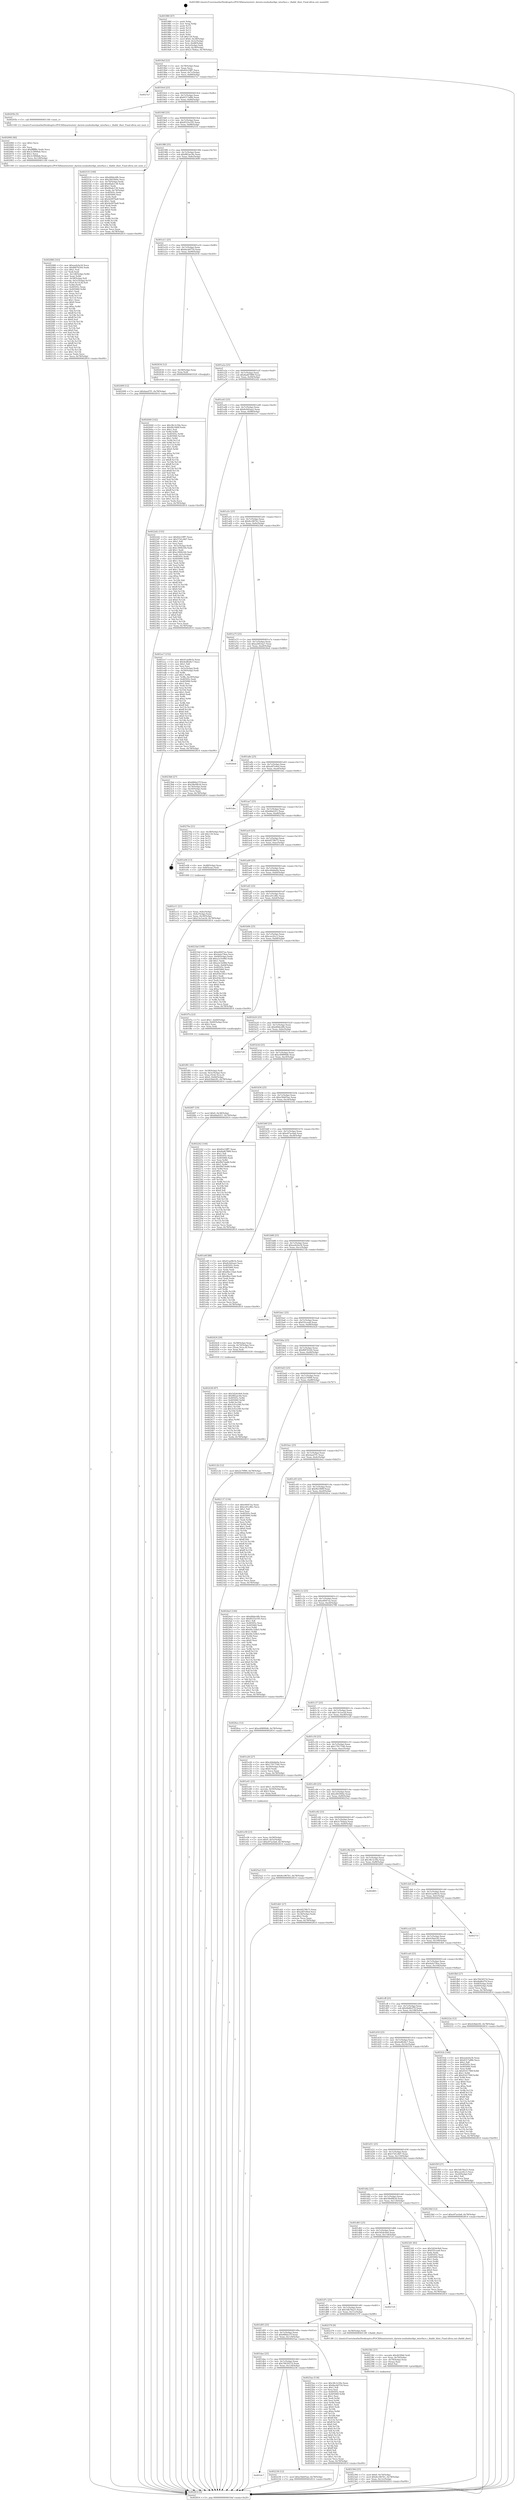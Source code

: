 digraph "0x401980" {
  label = "0x401980 (/mnt/c/Users/mathe/Desktop/tcc/POCII/binaries/extr_darwin-xnubsdnetkpi_interface.c_ifaddr_ifnet_Final-ollvm.out::main(0))"
  labelloc = "t"
  node[shape=record]

  Entry [label="",width=0.3,height=0.3,shape=circle,fillcolor=black,style=filled]
  "0x4019af" [label="{
     0x4019af [23]\l
     | [instrs]\l
     &nbsp;&nbsp;0x4019af \<+3\>: mov -0x78(%rbp),%eax\l
     &nbsp;&nbsp;0x4019b2 \<+2\>: mov %eax,%ecx\l
     &nbsp;&nbsp;0x4019b4 \<+6\>: sub $0x82e19ff7,%ecx\l
     &nbsp;&nbsp;0x4019ba \<+3\>: mov %eax,-0x7c(%rbp)\l
     &nbsp;&nbsp;0x4019bd \<+3\>: mov %ecx,-0x80(%rbp)\l
     &nbsp;&nbsp;0x4019c0 \<+6\>: je 00000000004027a7 \<main+0xe27\>\l
  }"]
  "0x4027a7" [label="{
     0x4027a7\l
  }", style=dashed]
  "0x4019c6" [label="{
     0x4019c6 [25]\l
     | [instrs]\l
     &nbsp;&nbsp;0x4019c6 \<+5\>: jmp 00000000004019cb \<main+0x4b\>\l
     &nbsp;&nbsp;0x4019cb \<+3\>: mov -0x7c(%rbp),%eax\l
     &nbsp;&nbsp;0x4019ce \<+5\>: sub $0x8317af6b,%eax\l
     &nbsp;&nbsp;0x4019d3 \<+6\>: mov %eax,-0x84(%rbp)\l
     &nbsp;&nbsp;0x4019d9 \<+6\>: je 000000000040205b \<main+0x6db\>\l
  }"]
  Exit [label="",width=0.3,height=0.3,shape=circle,fillcolor=black,style=filled,peripheries=2]
  "0x40205b" [label="{
     0x40205b [5]\l
     | [instrs]\l
     &nbsp;&nbsp;0x40205b \<+5\>: call 0000000000401160 \<next_i\>\l
     | [calls]\l
     &nbsp;&nbsp;0x401160 \{1\} (/mnt/c/Users/mathe/Desktop/tcc/POCII/binaries/extr_darwin-xnubsdnetkpi_interface.c_ifaddr_ifnet_Final-ollvm.out::next_i)\l
  }"]
  "0x4019df" [label="{
     0x4019df [25]\l
     | [instrs]\l
     &nbsp;&nbsp;0x4019df \<+5\>: jmp 00000000004019e4 \<main+0x64\>\l
     &nbsp;&nbsp;0x4019e4 \<+3\>: mov -0x7c(%rbp),%eax\l
     &nbsp;&nbsp;0x4019e7 \<+5\>: sub $0x8525e195,%eax\l
     &nbsp;&nbsp;0x4019ec \<+6\>: mov %eax,-0x88(%rbp)\l
     &nbsp;&nbsp;0x4019f2 \<+6\>: je 0000000000402535 \<main+0xbb5\>\l
  }"]
  "0x402640" [label="{
     0x402640 [142]\l
     | [instrs]\l
     &nbsp;&nbsp;0x402640 \<+5\>: mov $0x38c3c59a,%ecx\l
     &nbsp;&nbsp;0x402645 \<+5\>: mov $0x9b1066f,%edx\l
     &nbsp;&nbsp;0x40264a \<+3\>: mov $0x1,%sil\l
     &nbsp;&nbsp;0x40264d \<+3\>: xor %r8d,%r8d\l
     &nbsp;&nbsp;0x402650 \<+8\>: mov 0x40505c,%r9d\l
     &nbsp;&nbsp;0x402658 \<+8\>: mov 0x405060,%r10d\l
     &nbsp;&nbsp;0x402660 \<+4\>: sub $0x1,%r8d\l
     &nbsp;&nbsp;0x402664 \<+3\>: mov %r9d,%r11d\l
     &nbsp;&nbsp;0x402667 \<+3\>: add %r8d,%r11d\l
     &nbsp;&nbsp;0x40266a \<+4\>: imul %r11d,%r9d\l
     &nbsp;&nbsp;0x40266e \<+4\>: and $0x1,%r9d\l
     &nbsp;&nbsp;0x402672 \<+4\>: cmp $0x0,%r9d\l
     &nbsp;&nbsp;0x402676 \<+3\>: sete %bl\l
     &nbsp;&nbsp;0x402679 \<+4\>: cmp $0xa,%r10d\l
     &nbsp;&nbsp;0x40267d \<+4\>: setl %r14b\l
     &nbsp;&nbsp;0x402681 \<+3\>: mov %bl,%r15b\l
     &nbsp;&nbsp;0x402684 \<+4\>: xor $0xff,%r15b\l
     &nbsp;&nbsp;0x402688 \<+3\>: mov %r14b,%r12b\l
     &nbsp;&nbsp;0x40268b \<+4\>: xor $0xff,%r12b\l
     &nbsp;&nbsp;0x40268f \<+4\>: xor $0x1,%sil\l
     &nbsp;&nbsp;0x402693 \<+3\>: mov %r15b,%r13b\l
     &nbsp;&nbsp;0x402696 \<+4\>: and $0xff,%r13b\l
     &nbsp;&nbsp;0x40269a \<+3\>: and %sil,%bl\l
     &nbsp;&nbsp;0x40269d \<+3\>: mov %r12b,%al\l
     &nbsp;&nbsp;0x4026a0 \<+2\>: and $0xff,%al\l
     &nbsp;&nbsp;0x4026a2 \<+3\>: and %sil,%r14b\l
     &nbsp;&nbsp;0x4026a5 \<+3\>: or %bl,%r13b\l
     &nbsp;&nbsp;0x4026a8 \<+3\>: or %r14b,%al\l
     &nbsp;&nbsp;0x4026ab \<+3\>: xor %al,%r13b\l
     &nbsp;&nbsp;0x4026ae \<+3\>: or %r12b,%r15b\l
     &nbsp;&nbsp;0x4026b1 \<+4\>: xor $0xff,%r15b\l
     &nbsp;&nbsp;0x4026b5 \<+4\>: or $0x1,%sil\l
     &nbsp;&nbsp;0x4026b9 \<+3\>: and %sil,%r15b\l
     &nbsp;&nbsp;0x4026bc \<+3\>: or %r15b,%r13b\l
     &nbsp;&nbsp;0x4026bf \<+4\>: test $0x1,%r13b\l
     &nbsp;&nbsp;0x4026c3 \<+3\>: cmovne %edx,%ecx\l
     &nbsp;&nbsp;0x4026c6 \<+3\>: mov %ecx,-0x78(%rbp)\l
     &nbsp;&nbsp;0x4026c9 \<+5\>: jmp 0000000000402814 \<main+0xe94\>\l
  }"]
  "0x402535" [label="{
     0x402535 [109]\l
     | [instrs]\l
     &nbsp;&nbsp;0x402535 \<+5\>: mov $0xd0bbc4fb,%eax\l
     &nbsp;&nbsp;0x40253a \<+5\>: mov $0x2843f44e,%ecx\l
     &nbsp;&nbsp;0x40253f \<+3\>: mov -0x74(%rbp),%edx\l
     &nbsp;&nbsp;0x402542 \<+6\>: add $0x6fade138,%edx\l
     &nbsp;&nbsp;0x402548 \<+3\>: add $0x1,%edx\l
     &nbsp;&nbsp;0x40254b \<+6\>: sub $0x6fade138,%edx\l
     &nbsp;&nbsp;0x402551 \<+3\>: mov %edx,-0x74(%rbp)\l
     &nbsp;&nbsp;0x402554 \<+7\>: mov 0x40505c,%edx\l
     &nbsp;&nbsp;0x40255b \<+7\>: mov 0x405060,%esi\l
     &nbsp;&nbsp;0x402562 \<+2\>: mov %edx,%edi\l
     &nbsp;&nbsp;0x402564 \<+6\>: sub $0x4e097ba8,%edi\l
     &nbsp;&nbsp;0x40256a \<+3\>: sub $0x1,%edi\l
     &nbsp;&nbsp;0x40256d \<+6\>: add $0x4e097ba8,%edi\l
     &nbsp;&nbsp;0x402573 \<+3\>: imul %edi,%edx\l
     &nbsp;&nbsp;0x402576 \<+3\>: and $0x1,%edx\l
     &nbsp;&nbsp;0x402579 \<+3\>: cmp $0x0,%edx\l
     &nbsp;&nbsp;0x40257c \<+4\>: sete %r8b\l
     &nbsp;&nbsp;0x402580 \<+3\>: cmp $0xa,%esi\l
     &nbsp;&nbsp;0x402583 \<+4\>: setl %r9b\l
     &nbsp;&nbsp;0x402587 \<+3\>: mov %r8b,%r10b\l
     &nbsp;&nbsp;0x40258a \<+3\>: and %r9b,%r10b\l
     &nbsp;&nbsp;0x40258d \<+3\>: xor %r9b,%r8b\l
     &nbsp;&nbsp;0x402590 \<+3\>: or %r8b,%r10b\l
     &nbsp;&nbsp;0x402593 \<+4\>: test $0x1,%r10b\l
     &nbsp;&nbsp;0x402597 \<+3\>: cmovne %ecx,%eax\l
     &nbsp;&nbsp;0x40259a \<+3\>: mov %eax,-0x78(%rbp)\l
     &nbsp;&nbsp;0x40259d \<+5\>: jmp 0000000000402814 \<main+0xe94\>\l
  }"]
  "0x4019f8" [label="{
     0x4019f8 [25]\l
     | [instrs]\l
     &nbsp;&nbsp;0x4019f8 \<+5\>: jmp 00000000004019fd \<main+0x7d\>\l
     &nbsp;&nbsp;0x4019fd \<+3\>: mov -0x7c(%rbp),%eax\l
     &nbsp;&nbsp;0x401a00 \<+5\>: sub $0x882ae3fa,%eax\l
     &nbsp;&nbsp;0x401a05 \<+6\>: mov %eax,-0x8c(%rbp)\l
     &nbsp;&nbsp;0x401a0b \<+6\>: je 0000000000402499 \<main+0xb19\>\l
  }"]
  "0x402438" [label="{
     0x402438 [97]\l
     | [instrs]\l
     &nbsp;&nbsp;0x402438 \<+5\>: mov $0x5d2dc9e6,%edx\l
     &nbsp;&nbsp;0x40243d \<+5\>: mov $0x882ae3fa,%esi\l
     &nbsp;&nbsp;0x402442 \<+8\>: mov 0x40505c,%r8d\l
     &nbsp;&nbsp;0x40244a \<+8\>: mov 0x405060,%r9d\l
     &nbsp;&nbsp;0x402452 \<+3\>: mov %r8d,%r10d\l
     &nbsp;&nbsp;0x402455 \<+7\>: add $0x3cf1e240,%r10d\l
     &nbsp;&nbsp;0x40245c \<+4\>: sub $0x1,%r10d\l
     &nbsp;&nbsp;0x402460 \<+7\>: sub $0x3cf1e240,%r10d\l
     &nbsp;&nbsp;0x402467 \<+4\>: imul %r10d,%r8d\l
     &nbsp;&nbsp;0x40246b \<+4\>: and $0x1,%r8d\l
     &nbsp;&nbsp;0x40246f \<+4\>: cmp $0x0,%r8d\l
     &nbsp;&nbsp;0x402473 \<+4\>: sete %r11b\l
     &nbsp;&nbsp;0x402477 \<+4\>: cmp $0xa,%r9d\l
     &nbsp;&nbsp;0x40247b \<+3\>: setl %bl\l
     &nbsp;&nbsp;0x40247e \<+3\>: mov %r11b,%r14b\l
     &nbsp;&nbsp;0x402481 \<+3\>: and %bl,%r14b\l
     &nbsp;&nbsp;0x402484 \<+3\>: xor %bl,%r11b\l
     &nbsp;&nbsp;0x402487 \<+3\>: or %r11b,%r14b\l
     &nbsp;&nbsp;0x40248a \<+4\>: test $0x1,%r14b\l
     &nbsp;&nbsp;0x40248e \<+3\>: cmovne %esi,%edx\l
     &nbsp;&nbsp;0x402491 \<+3\>: mov %edx,-0x78(%rbp)\l
     &nbsp;&nbsp;0x402494 \<+5\>: jmp 0000000000402814 \<main+0xe94\>\l
  }"]
  "0x402499" [label="{
     0x402499 [12]\l
     | [instrs]\l
     &nbsp;&nbsp;0x402499 \<+7\>: movl $0x4aed7f1,-0x78(%rbp)\l
     &nbsp;&nbsp;0x4024a0 \<+5\>: jmp 0000000000402814 \<main+0xe94\>\l
  }"]
  "0x401a11" [label="{
     0x401a11 [25]\l
     | [instrs]\l
     &nbsp;&nbsp;0x401a11 \<+5\>: jmp 0000000000401a16 \<main+0x96\>\l
     &nbsp;&nbsp;0x401a16 \<+3\>: mov -0x7c(%rbp),%eax\l
     &nbsp;&nbsp;0x401a19 \<+5\>: sub $0x8acb6754,%eax\l
     &nbsp;&nbsp;0x401a1e \<+6\>: mov %eax,-0x90(%rbp)\l
     &nbsp;&nbsp;0x401a24 \<+6\>: je 0000000000402634 \<main+0xcb4\>\l
  }"]
  "0x40239d" [label="{
     0x40239d [25]\l
     | [instrs]\l
     &nbsp;&nbsp;0x40239d \<+7\>: movl $0x0,-0x74(%rbp)\l
     &nbsp;&nbsp;0x4023a4 \<+7\>: movl $0x8cc967b1,-0x78(%rbp)\l
     &nbsp;&nbsp;0x4023ab \<+6\>: mov %eax,-0x12c(%rbp)\l
     &nbsp;&nbsp;0x4023b1 \<+5\>: jmp 0000000000402814 \<main+0xe94\>\l
  }"]
  "0x402634" [label="{
     0x402634 [12]\l
     | [instrs]\l
     &nbsp;&nbsp;0x402634 \<+4\>: mov -0x58(%rbp),%rax\l
     &nbsp;&nbsp;0x402638 \<+3\>: mov %rax,%rdi\l
     &nbsp;&nbsp;0x40263b \<+5\>: call 0000000000401030 \<free@plt\>\l
     | [calls]\l
     &nbsp;&nbsp;0x401030 \{1\} (unknown)\l
  }"]
  "0x401a2a" [label="{
     0x401a2a [25]\l
     | [instrs]\l
     &nbsp;&nbsp;0x401a2a \<+5\>: jmp 0000000000401a2f \<main+0xaf\>\l
     &nbsp;&nbsp;0x401a2f \<+3\>: mov -0x7c(%rbp),%eax\l
     &nbsp;&nbsp;0x401a32 \<+5\>: sub $0x8ad67889,%eax\l
     &nbsp;&nbsp;0x401a37 \<+6\>: mov %eax,-0x94(%rbp)\l
     &nbsp;&nbsp;0x401a3d \<+6\>: je 00000000004022d2 \<main+0x952\>\l
  }"]
  "0x402382" [label="{
     0x402382 [27]\l
     | [instrs]\l
     &nbsp;&nbsp;0x402382 \<+10\>: movabs $0x4030b6,%rdi\l
     &nbsp;&nbsp;0x40238c \<+4\>: mov %rax,-0x70(%rbp)\l
     &nbsp;&nbsp;0x402390 \<+4\>: mov -0x70(%rbp),%rax\l
     &nbsp;&nbsp;0x402394 \<+2\>: mov (%rax),%esi\l
     &nbsp;&nbsp;0x402396 \<+2\>: mov $0x0,%al\l
     &nbsp;&nbsp;0x402398 \<+5\>: call 0000000000401040 \<printf@plt\>\l
     | [calls]\l
     &nbsp;&nbsp;0x401040 \{1\} (unknown)\l
  }"]
  "0x4022d2" [label="{
     0x4022d2 [155]\l
     | [instrs]\l
     &nbsp;&nbsp;0x4022d2 \<+5\>: mov $0x82e19ff7,%eax\l
     &nbsp;&nbsp;0x4022d7 \<+5\>: mov $0x57d1c8d7,%ecx\l
     &nbsp;&nbsp;0x4022dc \<+2\>: mov $0x1,%dl\l
     &nbsp;&nbsp;0x4022de \<+2\>: xor %esi,%esi\l
     &nbsp;&nbsp;0x4022e0 \<+3\>: mov -0x5c(%rbp),%edi\l
     &nbsp;&nbsp;0x4022e3 \<+6\>: sub $0xc300b164,%edi\l
     &nbsp;&nbsp;0x4022e9 \<+3\>: add $0x1,%edi\l
     &nbsp;&nbsp;0x4022ec \<+6\>: add $0xc300b164,%edi\l
     &nbsp;&nbsp;0x4022f2 \<+3\>: mov %edi,-0x5c(%rbp)\l
     &nbsp;&nbsp;0x4022f5 \<+7\>: mov 0x40505c,%edi\l
     &nbsp;&nbsp;0x4022fc \<+8\>: mov 0x405060,%r8d\l
     &nbsp;&nbsp;0x402304 \<+3\>: sub $0x1,%esi\l
     &nbsp;&nbsp;0x402307 \<+3\>: mov %edi,%r9d\l
     &nbsp;&nbsp;0x40230a \<+3\>: add %esi,%r9d\l
     &nbsp;&nbsp;0x40230d \<+4\>: imul %r9d,%edi\l
     &nbsp;&nbsp;0x402311 \<+3\>: and $0x1,%edi\l
     &nbsp;&nbsp;0x402314 \<+3\>: cmp $0x0,%edi\l
     &nbsp;&nbsp;0x402317 \<+4\>: sete %r10b\l
     &nbsp;&nbsp;0x40231b \<+4\>: cmp $0xa,%r8d\l
     &nbsp;&nbsp;0x40231f \<+4\>: setl %r11b\l
     &nbsp;&nbsp;0x402323 \<+3\>: mov %r10b,%bl\l
     &nbsp;&nbsp;0x402326 \<+3\>: xor $0xff,%bl\l
     &nbsp;&nbsp;0x402329 \<+3\>: mov %r11b,%r14b\l
     &nbsp;&nbsp;0x40232c \<+4\>: xor $0xff,%r14b\l
     &nbsp;&nbsp;0x402330 \<+3\>: xor $0x0,%dl\l
     &nbsp;&nbsp;0x402333 \<+3\>: mov %bl,%r15b\l
     &nbsp;&nbsp;0x402336 \<+4\>: and $0x0,%r15b\l
     &nbsp;&nbsp;0x40233a \<+3\>: and %dl,%r10b\l
     &nbsp;&nbsp;0x40233d \<+3\>: mov %r14b,%r12b\l
     &nbsp;&nbsp;0x402340 \<+4\>: and $0x0,%r12b\l
     &nbsp;&nbsp;0x402344 \<+3\>: and %dl,%r11b\l
     &nbsp;&nbsp;0x402347 \<+3\>: or %r10b,%r15b\l
     &nbsp;&nbsp;0x40234a \<+3\>: or %r11b,%r12b\l
     &nbsp;&nbsp;0x40234d \<+3\>: xor %r12b,%r15b\l
     &nbsp;&nbsp;0x402350 \<+3\>: or %r14b,%bl\l
     &nbsp;&nbsp;0x402353 \<+3\>: xor $0xff,%bl\l
     &nbsp;&nbsp;0x402356 \<+3\>: or $0x0,%dl\l
     &nbsp;&nbsp;0x402359 \<+2\>: and %dl,%bl\l
     &nbsp;&nbsp;0x40235b \<+3\>: or %bl,%r15b\l
     &nbsp;&nbsp;0x40235e \<+4\>: test $0x1,%r15b\l
     &nbsp;&nbsp;0x402362 \<+3\>: cmovne %ecx,%eax\l
     &nbsp;&nbsp;0x402365 \<+3\>: mov %eax,-0x78(%rbp)\l
     &nbsp;&nbsp;0x402368 \<+5\>: jmp 0000000000402814 \<main+0xe94\>\l
  }"]
  "0x401a43" [label="{
     0x401a43 [25]\l
     | [instrs]\l
     &nbsp;&nbsp;0x401a43 \<+5\>: jmp 0000000000401a48 \<main+0xc8\>\l
     &nbsp;&nbsp;0x401a48 \<+3\>: mov -0x7c(%rbp),%eax\l
     &nbsp;&nbsp;0x401a4b \<+5\>: sub $0x8c0d2aa2,%eax\l
     &nbsp;&nbsp;0x401a50 \<+6\>: mov %eax,-0x98(%rbp)\l
     &nbsp;&nbsp;0x401a56 \<+6\>: je 0000000000401ec7 \<main+0x547\>\l
  }"]
  "0x401dc7" [label="{
     0x401dc7\l
  }", style=dashed]
  "0x401ec7" [label="{
     0x401ec7 [152]\l
     | [instrs]\l
     &nbsp;&nbsp;0x401ec7 \<+5\>: mov $0x41ae9b1b,%eax\l
     &nbsp;&nbsp;0x401ecc \<+5\>: mov $0x4ed626c7,%ecx\l
     &nbsp;&nbsp;0x401ed1 \<+2\>: mov $0x1,%dl\l
     &nbsp;&nbsp;0x401ed3 \<+2\>: xor %esi,%esi\l
     &nbsp;&nbsp;0x401ed5 \<+3\>: mov -0x5c(%rbp),%edi\l
     &nbsp;&nbsp;0x401ed8 \<+3\>: cmp -0x50(%rbp),%edi\l
     &nbsp;&nbsp;0x401edb \<+4\>: setl %r8b\l
     &nbsp;&nbsp;0x401edf \<+4\>: and $0x1,%r8b\l
     &nbsp;&nbsp;0x401ee3 \<+4\>: mov %r8b,-0x29(%rbp)\l
     &nbsp;&nbsp;0x401ee7 \<+7\>: mov 0x40505c,%edi\l
     &nbsp;&nbsp;0x401eee \<+8\>: mov 0x405060,%r9d\l
     &nbsp;&nbsp;0x401ef6 \<+3\>: sub $0x1,%esi\l
     &nbsp;&nbsp;0x401ef9 \<+3\>: mov %edi,%r10d\l
     &nbsp;&nbsp;0x401efc \<+3\>: add %esi,%r10d\l
     &nbsp;&nbsp;0x401eff \<+4\>: imul %r10d,%edi\l
     &nbsp;&nbsp;0x401f03 \<+3\>: and $0x1,%edi\l
     &nbsp;&nbsp;0x401f06 \<+3\>: cmp $0x0,%edi\l
     &nbsp;&nbsp;0x401f09 \<+4\>: sete %r8b\l
     &nbsp;&nbsp;0x401f0d \<+4\>: cmp $0xa,%r9d\l
     &nbsp;&nbsp;0x401f11 \<+4\>: setl %r11b\l
     &nbsp;&nbsp;0x401f15 \<+3\>: mov %r8b,%bl\l
     &nbsp;&nbsp;0x401f18 \<+3\>: xor $0xff,%bl\l
     &nbsp;&nbsp;0x401f1b \<+3\>: mov %r11b,%r14b\l
     &nbsp;&nbsp;0x401f1e \<+4\>: xor $0xff,%r14b\l
     &nbsp;&nbsp;0x401f22 \<+3\>: xor $0x0,%dl\l
     &nbsp;&nbsp;0x401f25 \<+3\>: mov %bl,%r15b\l
     &nbsp;&nbsp;0x401f28 \<+4\>: and $0x0,%r15b\l
     &nbsp;&nbsp;0x401f2c \<+3\>: and %dl,%r8b\l
     &nbsp;&nbsp;0x401f2f \<+3\>: mov %r14b,%r12b\l
     &nbsp;&nbsp;0x401f32 \<+4\>: and $0x0,%r12b\l
     &nbsp;&nbsp;0x401f36 \<+3\>: and %dl,%r11b\l
     &nbsp;&nbsp;0x401f39 \<+3\>: or %r8b,%r15b\l
     &nbsp;&nbsp;0x401f3c \<+3\>: or %r11b,%r12b\l
     &nbsp;&nbsp;0x401f3f \<+3\>: xor %r12b,%r15b\l
     &nbsp;&nbsp;0x401f42 \<+3\>: or %r14b,%bl\l
     &nbsp;&nbsp;0x401f45 \<+3\>: xor $0xff,%bl\l
     &nbsp;&nbsp;0x401f48 \<+3\>: or $0x0,%dl\l
     &nbsp;&nbsp;0x401f4b \<+2\>: and %dl,%bl\l
     &nbsp;&nbsp;0x401f4d \<+3\>: or %bl,%r15b\l
     &nbsp;&nbsp;0x401f50 \<+4\>: test $0x1,%r15b\l
     &nbsp;&nbsp;0x401f54 \<+3\>: cmovne %ecx,%eax\l
     &nbsp;&nbsp;0x401f57 \<+3\>: mov %eax,-0x78(%rbp)\l
     &nbsp;&nbsp;0x401f5a \<+5\>: jmp 0000000000402814 \<main+0xe94\>\l
  }"]
  "0x401a5c" [label="{
     0x401a5c [25]\l
     | [instrs]\l
     &nbsp;&nbsp;0x401a5c \<+5\>: jmp 0000000000401a61 \<main+0xe1\>\l
     &nbsp;&nbsp;0x401a61 \<+3\>: mov -0x7c(%rbp),%eax\l
     &nbsp;&nbsp;0x401a64 \<+5\>: sub $0x8cc967b1,%eax\l
     &nbsp;&nbsp;0x401a69 \<+6\>: mov %eax,-0x9c(%rbp)\l
     &nbsp;&nbsp;0x401a6f \<+6\>: je 00000000004023b6 \<main+0xa36\>\l
  }"]
  "0x402236" [label="{
     0x402236 [12]\l
     | [instrs]\l
     &nbsp;&nbsp;0x402236 \<+7\>: movl $0xe5bb05ae,-0x78(%rbp)\l
     &nbsp;&nbsp;0x40223d \<+5\>: jmp 0000000000402814 \<main+0xe94\>\l
  }"]
  "0x4023b6" [label="{
     0x4023b6 [27]\l
     | [instrs]\l
     &nbsp;&nbsp;0x4023b6 \<+5\>: mov $0x68fda37f,%eax\l
     &nbsp;&nbsp;0x4023bb \<+5\>: mov $0x58e0fb3d,%ecx\l
     &nbsp;&nbsp;0x4023c0 \<+3\>: mov -0x74(%rbp),%edx\l
     &nbsp;&nbsp;0x4023c3 \<+3\>: cmp -0x50(%rbp),%edx\l
     &nbsp;&nbsp;0x4023c6 \<+3\>: cmovl %ecx,%eax\l
     &nbsp;&nbsp;0x4023c9 \<+3\>: mov %eax,-0x78(%rbp)\l
     &nbsp;&nbsp;0x4023cc \<+5\>: jmp 0000000000402814 \<main+0xe94\>\l
  }"]
  "0x401a75" [label="{
     0x401a75 [25]\l
     | [instrs]\l
     &nbsp;&nbsp;0x401a75 \<+5\>: jmp 0000000000401a7a \<main+0xfa\>\l
     &nbsp;&nbsp;0x401a7a \<+3\>: mov -0x7c(%rbp),%eax\l
     &nbsp;&nbsp;0x401a7d \<+5\>: sub $0xa2603aa7,%eax\l
     &nbsp;&nbsp;0x401a82 \<+6\>: mov %eax,-0xa0(%rbp)\l
     &nbsp;&nbsp;0x401a88 \<+6\>: je 00000000004026e6 \<main+0xd66\>\l
  }"]
  "0x401dae" [label="{
     0x401dae [25]\l
     | [instrs]\l
     &nbsp;&nbsp;0x401dae \<+5\>: jmp 0000000000401db3 \<main+0x433\>\l
     &nbsp;&nbsp;0x401db3 \<+3\>: mov -0x7c(%rbp),%eax\l
     &nbsp;&nbsp;0x401db6 \<+5\>: sub $0x7843057d,%eax\l
     &nbsp;&nbsp;0x401dbb \<+6\>: mov %eax,-0x124(%rbp)\l
     &nbsp;&nbsp;0x401dc1 \<+6\>: je 0000000000402236 \<main+0x8b6\>\l
  }"]
  "0x4026e6" [label="{
     0x4026e6\l
  }", style=dashed]
  "0x401a8e" [label="{
     0x401a8e [25]\l
     | [instrs]\l
     &nbsp;&nbsp;0x401a8e \<+5\>: jmp 0000000000401a93 \<main+0x113\>\l
     &nbsp;&nbsp;0x401a93 \<+3\>: mov -0x7c(%rbp),%eax\l
     &nbsp;&nbsp;0x401a96 \<+5\>: sub $0xa4f7e9ed,%eax\l
     &nbsp;&nbsp;0x401a9b \<+6\>: mov %eax,-0xa4(%rbp)\l
     &nbsp;&nbsp;0x401aa1 \<+6\>: je 0000000000401dec \<main+0x46c\>\l
  }"]
  "0x4025ae" [label="{
     0x4025ae [134]\l
     | [instrs]\l
     &nbsp;&nbsp;0x4025ae \<+5\>: mov $0x38c3c59a,%eax\l
     &nbsp;&nbsp;0x4025b3 \<+5\>: mov $0x8acb6754,%ecx\l
     &nbsp;&nbsp;0x4025b8 \<+2\>: mov $0x1,%dl\l
     &nbsp;&nbsp;0x4025ba \<+2\>: xor %esi,%esi\l
     &nbsp;&nbsp;0x4025bc \<+7\>: mov 0x40505c,%edi\l
     &nbsp;&nbsp;0x4025c3 \<+8\>: mov 0x405060,%r8d\l
     &nbsp;&nbsp;0x4025cb \<+3\>: sub $0x1,%esi\l
     &nbsp;&nbsp;0x4025ce \<+3\>: mov %edi,%r9d\l
     &nbsp;&nbsp;0x4025d1 \<+3\>: add %esi,%r9d\l
     &nbsp;&nbsp;0x4025d4 \<+4\>: imul %r9d,%edi\l
     &nbsp;&nbsp;0x4025d8 \<+3\>: and $0x1,%edi\l
     &nbsp;&nbsp;0x4025db \<+3\>: cmp $0x0,%edi\l
     &nbsp;&nbsp;0x4025de \<+4\>: sete %r10b\l
     &nbsp;&nbsp;0x4025e2 \<+4\>: cmp $0xa,%r8d\l
     &nbsp;&nbsp;0x4025e6 \<+4\>: setl %r11b\l
     &nbsp;&nbsp;0x4025ea \<+3\>: mov %r10b,%bl\l
     &nbsp;&nbsp;0x4025ed \<+3\>: xor $0xff,%bl\l
     &nbsp;&nbsp;0x4025f0 \<+3\>: mov %r11b,%r14b\l
     &nbsp;&nbsp;0x4025f3 \<+4\>: xor $0xff,%r14b\l
     &nbsp;&nbsp;0x4025f7 \<+3\>: xor $0x0,%dl\l
     &nbsp;&nbsp;0x4025fa \<+3\>: mov %bl,%r15b\l
     &nbsp;&nbsp;0x4025fd \<+4\>: and $0x0,%r15b\l
     &nbsp;&nbsp;0x402601 \<+3\>: and %dl,%r10b\l
     &nbsp;&nbsp;0x402604 \<+3\>: mov %r14b,%r12b\l
     &nbsp;&nbsp;0x402607 \<+4\>: and $0x0,%r12b\l
     &nbsp;&nbsp;0x40260b \<+3\>: and %dl,%r11b\l
     &nbsp;&nbsp;0x40260e \<+3\>: or %r10b,%r15b\l
     &nbsp;&nbsp;0x402611 \<+3\>: or %r11b,%r12b\l
     &nbsp;&nbsp;0x402614 \<+3\>: xor %r12b,%r15b\l
     &nbsp;&nbsp;0x402617 \<+3\>: or %r14b,%bl\l
     &nbsp;&nbsp;0x40261a \<+3\>: xor $0xff,%bl\l
     &nbsp;&nbsp;0x40261d \<+3\>: or $0x0,%dl\l
     &nbsp;&nbsp;0x402620 \<+2\>: and %dl,%bl\l
     &nbsp;&nbsp;0x402622 \<+3\>: or %bl,%r15b\l
     &nbsp;&nbsp;0x402625 \<+4\>: test $0x1,%r15b\l
     &nbsp;&nbsp;0x402629 \<+3\>: cmovne %ecx,%eax\l
     &nbsp;&nbsp;0x40262c \<+3\>: mov %eax,-0x78(%rbp)\l
     &nbsp;&nbsp;0x40262f \<+5\>: jmp 0000000000402814 \<main+0xe94\>\l
  }"]
  "0x401dec" [label="{
     0x401dec\l
  }", style=dashed]
  "0x401aa7" [label="{
     0x401aa7 [25]\l
     | [instrs]\l
     &nbsp;&nbsp;0x401aa7 \<+5\>: jmp 0000000000401aac \<main+0x12c\>\l
     &nbsp;&nbsp;0x401aac \<+3\>: mov -0x7c(%rbp),%eax\l
     &nbsp;&nbsp;0x401aaf \<+5\>: sub $0xb8afcf21,%eax\l
     &nbsp;&nbsp;0x401ab4 \<+6\>: mov %eax,-0xa8(%rbp)\l
     &nbsp;&nbsp;0x401aba \<+6\>: je 000000000040270a \<main+0xd8a\>\l
  }"]
  "0x401d95" [label="{
     0x401d95 [25]\l
     | [instrs]\l
     &nbsp;&nbsp;0x401d95 \<+5\>: jmp 0000000000401d9a \<main+0x41a\>\l
     &nbsp;&nbsp;0x401d9a \<+3\>: mov -0x7c(%rbp),%eax\l
     &nbsp;&nbsp;0x401d9d \<+5\>: sub $0x68fda37f,%eax\l
     &nbsp;&nbsp;0x401da2 \<+6\>: mov %eax,-0x120(%rbp)\l
     &nbsp;&nbsp;0x401da8 \<+6\>: je 00000000004025ae \<main+0xc2e\>\l
  }"]
  "0x40270a" [label="{
     0x40270a [21]\l
     | [instrs]\l
     &nbsp;&nbsp;0x40270a \<+3\>: mov -0x38(%rbp),%eax\l
     &nbsp;&nbsp;0x40270d \<+7\>: add $0x118,%rsp\l
     &nbsp;&nbsp;0x402714 \<+1\>: pop %rbx\l
     &nbsp;&nbsp;0x402715 \<+2\>: pop %r12\l
     &nbsp;&nbsp;0x402717 \<+2\>: pop %r13\l
     &nbsp;&nbsp;0x402719 \<+2\>: pop %r14\l
     &nbsp;&nbsp;0x40271b \<+2\>: pop %r15\l
     &nbsp;&nbsp;0x40271d \<+1\>: pop %rbp\l
     &nbsp;&nbsp;0x40271e \<+1\>: ret\l
  }"]
  "0x401ac0" [label="{
     0x401ac0 [25]\l
     | [instrs]\l
     &nbsp;&nbsp;0x401ac0 \<+5\>: jmp 0000000000401ac5 \<main+0x145\>\l
     &nbsp;&nbsp;0x401ac5 \<+3\>: mov -0x7c(%rbp),%eax\l
     &nbsp;&nbsp;0x401ac8 \<+5\>: sub $0xbf278b75,%eax\l
     &nbsp;&nbsp;0x401acd \<+6\>: mov %eax,-0xac(%rbp)\l
     &nbsp;&nbsp;0x401ad3 \<+6\>: je 0000000000401e04 \<main+0x484\>\l
  }"]
  "0x402379" [label="{
     0x402379 [9]\l
     | [instrs]\l
     &nbsp;&nbsp;0x402379 \<+4\>: mov -0x58(%rbp),%rdi\l
     &nbsp;&nbsp;0x40237d \<+5\>: call 00000000004013f0 \<ifaddr_ifnet\>\l
     | [calls]\l
     &nbsp;&nbsp;0x4013f0 \{1\} (/mnt/c/Users/mathe/Desktop/tcc/POCII/binaries/extr_darwin-xnubsdnetkpi_interface.c_ifaddr_ifnet_Final-ollvm.out::ifaddr_ifnet)\l
  }"]
  "0x401e04" [label="{
     0x401e04 [13]\l
     | [instrs]\l
     &nbsp;&nbsp;0x401e04 \<+4\>: mov -0x48(%rbp),%rax\l
     &nbsp;&nbsp;0x401e08 \<+4\>: mov 0x8(%rax),%rdi\l
     &nbsp;&nbsp;0x401e0c \<+5\>: call 0000000000401060 \<atoi@plt\>\l
     | [calls]\l
     &nbsp;&nbsp;0x401060 \{1\} (unknown)\l
  }"]
  "0x401ad9" [label="{
     0x401ad9 [25]\l
     | [instrs]\l
     &nbsp;&nbsp;0x401ad9 \<+5\>: jmp 0000000000401ade \<main+0x15e\>\l
     &nbsp;&nbsp;0x401ade \<+3\>: mov -0x7c(%rbp),%eax\l
     &nbsp;&nbsp;0x401ae1 \<+5\>: sub $0xc64dda0a,%eax\l
     &nbsp;&nbsp;0x401ae6 \<+6\>: mov %eax,-0xb0(%rbp)\l
     &nbsp;&nbsp;0x401aec \<+6\>: je 00000000004026da \<main+0xd5a\>\l
  }"]
  "0x401d7c" [label="{
     0x401d7c [25]\l
     | [instrs]\l
     &nbsp;&nbsp;0x401d7c \<+5\>: jmp 0000000000401d81 \<main+0x401\>\l
     &nbsp;&nbsp;0x401d81 \<+3\>: mov -0x7c(%rbp),%eax\l
     &nbsp;&nbsp;0x401d84 \<+5\>: sub $0x5db76a23,%eax\l
     &nbsp;&nbsp;0x401d89 \<+6\>: mov %eax,-0x11c(%rbp)\l
     &nbsp;&nbsp;0x401d8f \<+6\>: je 0000000000402379 \<main+0x9f9\>\l
  }"]
  "0x4026da" [label="{
     0x4026da\l
  }", style=dashed]
  "0x401af2" [label="{
     0x401af2 [25]\l
     | [instrs]\l
     &nbsp;&nbsp;0x401af2 \<+5\>: jmp 0000000000401af7 \<main+0x177\>\l
     &nbsp;&nbsp;0x401af7 \<+3\>: mov -0x7c(%rbp),%eax\l
     &nbsp;&nbsp;0x401afa \<+5\>: sub $0xce01c86c,%eax\l
     &nbsp;&nbsp;0x401aff \<+6\>: mov %eax,-0xb4(%rbp)\l
     &nbsp;&nbsp;0x401b05 \<+6\>: je 00000000004021bd \<main+0x83d\>\l
  }"]
  "0x4027c0" [label="{
     0x4027c0\l
  }", style=dashed]
  "0x4021bd" [label="{
     0x4021bd [109]\l
     | [instrs]\l
     &nbsp;&nbsp;0x4021bd \<+5\>: mov $0xe6047ea,%eax\l
     &nbsp;&nbsp;0x4021c2 \<+5\>: mov $0x4ab278ea,%ecx\l
     &nbsp;&nbsp;0x4021c7 \<+3\>: mov -0x64(%rbp),%edx\l
     &nbsp;&nbsp;0x4021ca \<+6\>: add $0xa3c5e08d,%edx\l
     &nbsp;&nbsp;0x4021d0 \<+3\>: add $0x1,%edx\l
     &nbsp;&nbsp;0x4021d3 \<+6\>: sub $0xa3c5e08d,%edx\l
     &nbsp;&nbsp;0x4021d9 \<+3\>: mov %edx,-0x64(%rbp)\l
     &nbsp;&nbsp;0x4021dc \<+7\>: mov 0x40505c,%edx\l
     &nbsp;&nbsp;0x4021e3 \<+7\>: mov 0x405060,%esi\l
     &nbsp;&nbsp;0x4021ea \<+2\>: mov %edx,%edi\l
     &nbsp;&nbsp;0x4021ec \<+6\>: sub $0x456c5823,%edi\l
     &nbsp;&nbsp;0x4021f2 \<+3\>: sub $0x1,%edi\l
     &nbsp;&nbsp;0x4021f5 \<+6\>: add $0x456c5823,%edi\l
     &nbsp;&nbsp;0x4021fb \<+3\>: imul %edi,%edx\l
     &nbsp;&nbsp;0x4021fe \<+3\>: and $0x1,%edx\l
     &nbsp;&nbsp;0x402201 \<+3\>: cmp $0x0,%edx\l
     &nbsp;&nbsp;0x402204 \<+4\>: sete %r8b\l
     &nbsp;&nbsp;0x402208 \<+3\>: cmp $0xa,%esi\l
     &nbsp;&nbsp;0x40220b \<+4\>: setl %r9b\l
     &nbsp;&nbsp;0x40220f \<+3\>: mov %r8b,%r10b\l
     &nbsp;&nbsp;0x402212 \<+3\>: and %r9b,%r10b\l
     &nbsp;&nbsp;0x402215 \<+3\>: xor %r9b,%r8b\l
     &nbsp;&nbsp;0x402218 \<+3\>: or %r8b,%r10b\l
     &nbsp;&nbsp;0x40221b \<+4\>: test $0x1,%r10b\l
     &nbsp;&nbsp;0x40221f \<+3\>: cmovne %ecx,%eax\l
     &nbsp;&nbsp;0x402222 \<+3\>: mov %eax,-0x78(%rbp)\l
     &nbsp;&nbsp;0x402225 \<+5\>: jmp 0000000000402814 \<main+0xe94\>\l
  }"]
  "0x401b0b" [label="{
     0x401b0b [25]\l
     | [instrs]\l
     &nbsp;&nbsp;0x401b0b \<+5\>: jmp 0000000000401b10 \<main+0x190\>\l
     &nbsp;&nbsp;0x401b10 \<+3\>: mov -0x7c(%rbp),%eax\l
     &nbsp;&nbsp;0x401b13 \<+5\>: sub $0xcee2fcc3,%eax\l
     &nbsp;&nbsp;0x401b18 \<+6\>: mov %eax,-0xb8(%rbp)\l
     &nbsp;&nbsp;0x401b1e \<+6\>: je 0000000000401f7a \<main+0x5fa\>\l
  }"]
  "0x401d63" [label="{
     0x401d63 [25]\l
     | [instrs]\l
     &nbsp;&nbsp;0x401d63 \<+5\>: jmp 0000000000401d68 \<main+0x3e8\>\l
     &nbsp;&nbsp;0x401d68 \<+3\>: mov -0x7c(%rbp),%eax\l
     &nbsp;&nbsp;0x401d6b \<+5\>: sub $0x5d2dc9e6,%eax\l
     &nbsp;&nbsp;0x401d70 \<+6\>: mov %eax,-0x118(%rbp)\l
     &nbsp;&nbsp;0x401d76 \<+6\>: je 00000000004027c0 \<main+0xe40\>\l
  }"]
  "0x401f7a" [label="{
     0x401f7a [23]\l
     | [instrs]\l
     &nbsp;&nbsp;0x401f7a \<+7\>: movl $0x1,-0x60(%rbp)\l
     &nbsp;&nbsp;0x401f81 \<+4\>: movslq -0x60(%rbp),%rax\l
     &nbsp;&nbsp;0x401f85 \<+4\>: shl $0x2,%rax\l
     &nbsp;&nbsp;0x401f89 \<+3\>: mov %rax,%rdi\l
     &nbsp;&nbsp;0x401f8c \<+5\>: call 0000000000401050 \<malloc@plt\>\l
     | [calls]\l
     &nbsp;&nbsp;0x401050 \{1\} (unknown)\l
  }"]
  "0x401b24" [label="{
     0x401b24 [25]\l
     | [instrs]\l
     &nbsp;&nbsp;0x401b24 \<+5\>: jmp 0000000000401b29 \<main+0x1a9\>\l
     &nbsp;&nbsp;0x401b29 \<+3\>: mov -0x7c(%rbp),%eax\l
     &nbsp;&nbsp;0x401b2c \<+5\>: sub $0xd0bbc4fb,%eax\l
     &nbsp;&nbsp;0x401b31 \<+6\>: mov %eax,-0xbc(%rbp)\l
     &nbsp;&nbsp;0x401b37 \<+6\>: je 00000000004027e0 \<main+0xe60\>\l
  }"]
  "0x4023d1" [label="{
     0x4023d1 [83]\l
     | [instrs]\l
     &nbsp;&nbsp;0x4023d1 \<+5\>: mov $0x5d2dc9e6,%eax\l
     &nbsp;&nbsp;0x4023d6 \<+5\>: mov $0xf1fccea8,%ecx\l
     &nbsp;&nbsp;0x4023db \<+2\>: xor %edx,%edx\l
     &nbsp;&nbsp;0x4023dd \<+7\>: mov 0x40505c,%esi\l
     &nbsp;&nbsp;0x4023e4 \<+7\>: mov 0x405060,%edi\l
     &nbsp;&nbsp;0x4023eb \<+3\>: sub $0x1,%edx\l
     &nbsp;&nbsp;0x4023ee \<+3\>: mov %esi,%r8d\l
     &nbsp;&nbsp;0x4023f1 \<+3\>: add %edx,%r8d\l
     &nbsp;&nbsp;0x4023f4 \<+4\>: imul %r8d,%esi\l
     &nbsp;&nbsp;0x4023f8 \<+3\>: and $0x1,%esi\l
     &nbsp;&nbsp;0x4023fb \<+3\>: cmp $0x0,%esi\l
     &nbsp;&nbsp;0x4023fe \<+4\>: sete %r9b\l
     &nbsp;&nbsp;0x402402 \<+3\>: cmp $0xa,%edi\l
     &nbsp;&nbsp;0x402405 \<+4\>: setl %r10b\l
     &nbsp;&nbsp;0x402409 \<+3\>: mov %r9b,%r11b\l
     &nbsp;&nbsp;0x40240c \<+3\>: and %r10b,%r11b\l
     &nbsp;&nbsp;0x40240f \<+3\>: xor %r10b,%r9b\l
     &nbsp;&nbsp;0x402412 \<+3\>: or %r9b,%r11b\l
     &nbsp;&nbsp;0x402415 \<+4\>: test $0x1,%r11b\l
     &nbsp;&nbsp;0x402419 \<+3\>: cmovne %ecx,%eax\l
     &nbsp;&nbsp;0x40241c \<+3\>: mov %eax,-0x78(%rbp)\l
     &nbsp;&nbsp;0x40241f \<+5\>: jmp 0000000000402814 \<main+0xe94\>\l
  }"]
  "0x4027e0" [label="{
     0x4027e0\l
  }", style=dashed]
  "0x401b3d" [label="{
     0x401b3d [25]\l
     | [instrs]\l
     &nbsp;&nbsp;0x401b3d \<+5\>: jmp 0000000000401b42 \<main+0x1c2\>\l
     &nbsp;&nbsp;0x401b42 \<+3\>: mov -0x7c(%rbp),%eax\l
     &nbsp;&nbsp;0x401b45 \<+5\>: sub $0xe49899d6,%eax\l
     &nbsp;&nbsp;0x401b4a \<+6\>: mov %eax,-0xc0(%rbp)\l
     &nbsp;&nbsp;0x401b50 \<+6\>: je 00000000004026f7 \<main+0xd77\>\l
  }"]
  "0x401d4a" [label="{
     0x401d4a [25]\l
     | [instrs]\l
     &nbsp;&nbsp;0x401d4a \<+5\>: jmp 0000000000401d4f \<main+0x3cf\>\l
     &nbsp;&nbsp;0x401d4f \<+3\>: mov -0x7c(%rbp),%eax\l
     &nbsp;&nbsp;0x401d52 \<+5\>: sub $0x58e0fb3d,%eax\l
     &nbsp;&nbsp;0x401d57 \<+6\>: mov %eax,-0x114(%rbp)\l
     &nbsp;&nbsp;0x401d5d \<+6\>: je 00000000004023d1 \<main+0xa51\>\l
  }"]
  "0x4026f7" [label="{
     0x4026f7 [19]\l
     | [instrs]\l
     &nbsp;&nbsp;0x4026f7 \<+7\>: movl $0x0,-0x38(%rbp)\l
     &nbsp;&nbsp;0x4026fe \<+7\>: movl $0xb8afcf21,-0x78(%rbp)\l
     &nbsp;&nbsp;0x402705 \<+5\>: jmp 0000000000402814 \<main+0xe94\>\l
  }"]
  "0x401b56" [label="{
     0x401b56 [25]\l
     | [instrs]\l
     &nbsp;&nbsp;0x401b56 \<+5\>: jmp 0000000000401b5b \<main+0x1db\>\l
     &nbsp;&nbsp;0x401b5b \<+3\>: mov -0x7c(%rbp),%eax\l
     &nbsp;&nbsp;0x401b5e \<+5\>: sub $0xe5bb05ae,%eax\l
     &nbsp;&nbsp;0x401b63 \<+6\>: mov %eax,-0xc4(%rbp)\l
     &nbsp;&nbsp;0x401b69 \<+6\>: je 0000000000402242 \<main+0x8c2\>\l
  }"]
  "0x40236d" [label="{
     0x40236d [12]\l
     | [instrs]\l
     &nbsp;&nbsp;0x40236d \<+7\>: movl $0xe97ac4a6,-0x78(%rbp)\l
     &nbsp;&nbsp;0x402374 \<+5\>: jmp 0000000000402814 \<main+0xe94\>\l
  }"]
  "0x402242" [label="{
     0x402242 [144]\l
     | [instrs]\l
     &nbsp;&nbsp;0x402242 \<+5\>: mov $0x82e19ff7,%eax\l
     &nbsp;&nbsp;0x402247 \<+5\>: mov $0x8ad67889,%ecx\l
     &nbsp;&nbsp;0x40224c \<+2\>: mov $0x1,%dl\l
     &nbsp;&nbsp;0x40224e \<+7\>: mov 0x40505c,%esi\l
     &nbsp;&nbsp;0x402255 \<+7\>: mov 0x405060,%edi\l
     &nbsp;&nbsp;0x40225c \<+3\>: mov %esi,%r8d\l
     &nbsp;&nbsp;0x40225f \<+7\>: add $0xf9d7da88,%r8d\l
     &nbsp;&nbsp;0x402266 \<+4\>: sub $0x1,%r8d\l
     &nbsp;&nbsp;0x40226a \<+7\>: sub $0xf9d7da88,%r8d\l
     &nbsp;&nbsp;0x402271 \<+4\>: imul %r8d,%esi\l
     &nbsp;&nbsp;0x402275 \<+3\>: and $0x1,%esi\l
     &nbsp;&nbsp;0x402278 \<+3\>: cmp $0x0,%esi\l
     &nbsp;&nbsp;0x40227b \<+4\>: sete %r9b\l
     &nbsp;&nbsp;0x40227f \<+3\>: cmp $0xa,%edi\l
     &nbsp;&nbsp;0x402282 \<+4\>: setl %r10b\l
     &nbsp;&nbsp;0x402286 \<+3\>: mov %r9b,%r11b\l
     &nbsp;&nbsp;0x402289 \<+4\>: xor $0xff,%r11b\l
     &nbsp;&nbsp;0x40228d \<+3\>: mov %r10b,%bl\l
     &nbsp;&nbsp;0x402290 \<+3\>: xor $0xff,%bl\l
     &nbsp;&nbsp;0x402293 \<+3\>: xor $0x0,%dl\l
     &nbsp;&nbsp;0x402296 \<+3\>: mov %r11b,%r14b\l
     &nbsp;&nbsp;0x402299 \<+4\>: and $0x0,%r14b\l
     &nbsp;&nbsp;0x40229d \<+3\>: and %dl,%r9b\l
     &nbsp;&nbsp;0x4022a0 \<+3\>: mov %bl,%r15b\l
     &nbsp;&nbsp;0x4022a3 \<+4\>: and $0x0,%r15b\l
     &nbsp;&nbsp;0x4022a7 \<+3\>: and %dl,%r10b\l
     &nbsp;&nbsp;0x4022aa \<+3\>: or %r9b,%r14b\l
     &nbsp;&nbsp;0x4022ad \<+3\>: or %r10b,%r15b\l
     &nbsp;&nbsp;0x4022b0 \<+3\>: xor %r15b,%r14b\l
     &nbsp;&nbsp;0x4022b3 \<+3\>: or %bl,%r11b\l
     &nbsp;&nbsp;0x4022b6 \<+4\>: xor $0xff,%r11b\l
     &nbsp;&nbsp;0x4022ba \<+3\>: or $0x0,%dl\l
     &nbsp;&nbsp;0x4022bd \<+3\>: and %dl,%r11b\l
     &nbsp;&nbsp;0x4022c0 \<+3\>: or %r11b,%r14b\l
     &nbsp;&nbsp;0x4022c3 \<+4\>: test $0x1,%r14b\l
     &nbsp;&nbsp;0x4022c7 \<+3\>: cmovne %ecx,%eax\l
     &nbsp;&nbsp;0x4022ca \<+3\>: mov %eax,-0x78(%rbp)\l
     &nbsp;&nbsp;0x4022cd \<+5\>: jmp 0000000000402814 \<main+0xe94\>\l
  }"]
  "0x401b6f" [label="{
     0x401b6f [25]\l
     | [instrs]\l
     &nbsp;&nbsp;0x401b6f \<+5\>: jmp 0000000000401b74 \<main+0x1f4\>\l
     &nbsp;&nbsp;0x401b74 \<+3\>: mov -0x7c(%rbp),%eax\l
     &nbsp;&nbsp;0x401b77 \<+5\>: sub $0xe97ac4a6,%eax\l
     &nbsp;&nbsp;0x401b7c \<+6\>: mov %eax,-0xc8(%rbp)\l
     &nbsp;&nbsp;0x401b82 \<+6\>: je 0000000000401e6f \<main+0x4ef\>\l
  }"]
  "0x402088" [label="{
     0x402088 [163]\l
     | [instrs]\l
     &nbsp;&nbsp;0x402088 \<+5\>: mov $0xeedc0a34,%ecx\l
     &nbsp;&nbsp;0x40208d \<+5\>: mov $0xf687b544,%edx\l
     &nbsp;&nbsp;0x402092 \<+3\>: mov $0x1,%sil\l
     &nbsp;&nbsp;0x402095 \<+2\>: xor %edi,%edi\l
     &nbsp;&nbsp;0x402097 \<+7\>: mov -0x128(%rbp),%r8d\l
     &nbsp;&nbsp;0x40209e \<+4\>: imul %eax,%r8d\l
     &nbsp;&nbsp;0x4020a2 \<+4\>: mov -0x58(%rbp),%r9\l
     &nbsp;&nbsp;0x4020a6 \<+4\>: movslq -0x5c(%rbp),%r10\l
     &nbsp;&nbsp;0x4020aa \<+4\>: mov (%r9,%r10,8),%r9\l
     &nbsp;&nbsp;0x4020ae \<+3\>: mov %r8d,(%r9)\l
     &nbsp;&nbsp;0x4020b1 \<+7\>: mov 0x40505c,%eax\l
     &nbsp;&nbsp;0x4020b8 \<+8\>: mov 0x405060,%r8d\l
     &nbsp;&nbsp;0x4020c0 \<+3\>: sub $0x1,%edi\l
     &nbsp;&nbsp;0x4020c3 \<+3\>: mov %eax,%r11d\l
     &nbsp;&nbsp;0x4020c6 \<+3\>: add %edi,%r11d\l
     &nbsp;&nbsp;0x4020c9 \<+4\>: imul %r11d,%eax\l
     &nbsp;&nbsp;0x4020cd \<+3\>: and $0x1,%eax\l
     &nbsp;&nbsp;0x4020d0 \<+3\>: cmp $0x0,%eax\l
     &nbsp;&nbsp;0x4020d3 \<+3\>: sete %bl\l
     &nbsp;&nbsp;0x4020d6 \<+4\>: cmp $0xa,%r8d\l
     &nbsp;&nbsp;0x4020da \<+4\>: setl %r14b\l
     &nbsp;&nbsp;0x4020de \<+3\>: mov %bl,%r15b\l
     &nbsp;&nbsp;0x4020e1 \<+4\>: xor $0xff,%r15b\l
     &nbsp;&nbsp;0x4020e5 \<+3\>: mov %r14b,%r12b\l
     &nbsp;&nbsp;0x4020e8 \<+4\>: xor $0xff,%r12b\l
     &nbsp;&nbsp;0x4020ec \<+4\>: xor $0x0,%sil\l
     &nbsp;&nbsp;0x4020f0 \<+3\>: mov %r15b,%r13b\l
     &nbsp;&nbsp;0x4020f3 \<+4\>: and $0x0,%r13b\l
     &nbsp;&nbsp;0x4020f7 \<+3\>: and %sil,%bl\l
     &nbsp;&nbsp;0x4020fa \<+3\>: mov %r12b,%al\l
     &nbsp;&nbsp;0x4020fd \<+2\>: and $0x0,%al\l
     &nbsp;&nbsp;0x4020ff \<+3\>: and %sil,%r14b\l
     &nbsp;&nbsp;0x402102 \<+3\>: or %bl,%r13b\l
     &nbsp;&nbsp;0x402105 \<+3\>: or %r14b,%al\l
     &nbsp;&nbsp;0x402108 \<+3\>: xor %al,%r13b\l
     &nbsp;&nbsp;0x40210b \<+3\>: or %r12b,%r15b\l
     &nbsp;&nbsp;0x40210e \<+4\>: xor $0xff,%r15b\l
     &nbsp;&nbsp;0x402112 \<+4\>: or $0x0,%sil\l
     &nbsp;&nbsp;0x402116 \<+3\>: and %sil,%r15b\l
     &nbsp;&nbsp;0x402119 \<+3\>: or %r15b,%r13b\l
     &nbsp;&nbsp;0x40211c \<+4\>: test $0x1,%r13b\l
     &nbsp;&nbsp;0x402120 \<+3\>: cmovne %edx,%ecx\l
     &nbsp;&nbsp;0x402123 \<+3\>: mov %ecx,-0x78(%rbp)\l
     &nbsp;&nbsp;0x402126 \<+5\>: jmp 0000000000402814 \<main+0xe94\>\l
  }"]
  "0x401e6f" [label="{
     0x401e6f [88]\l
     | [instrs]\l
     &nbsp;&nbsp;0x401e6f \<+5\>: mov $0x41ae9b1b,%eax\l
     &nbsp;&nbsp;0x401e74 \<+5\>: mov $0x8c0d2aa2,%ecx\l
     &nbsp;&nbsp;0x401e79 \<+7\>: mov 0x40505c,%edx\l
     &nbsp;&nbsp;0x401e80 \<+7\>: mov 0x405060,%esi\l
     &nbsp;&nbsp;0x401e87 \<+2\>: mov %edx,%edi\l
     &nbsp;&nbsp;0x401e89 \<+6\>: add $0xd6ec14ab,%edi\l
     &nbsp;&nbsp;0x401e8f \<+3\>: sub $0x1,%edi\l
     &nbsp;&nbsp;0x401e92 \<+6\>: sub $0xd6ec14ab,%edi\l
     &nbsp;&nbsp;0x401e98 \<+3\>: imul %edi,%edx\l
     &nbsp;&nbsp;0x401e9b \<+3\>: and $0x1,%edx\l
     &nbsp;&nbsp;0x401e9e \<+3\>: cmp $0x0,%edx\l
     &nbsp;&nbsp;0x401ea1 \<+4\>: sete %r8b\l
     &nbsp;&nbsp;0x401ea5 \<+3\>: cmp $0xa,%esi\l
     &nbsp;&nbsp;0x401ea8 \<+4\>: setl %r9b\l
     &nbsp;&nbsp;0x401eac \<+3\>: mov %r8b,%r10b\l
     &nbsp;&nbsp;0x401eaf \<+3\>: and %r9b,%r10b\l
     &nbsp;&nbsp;0x401eb2 \<+3\>: xor %r9b,%r8b\l
     &nbsp;&nbsp;0x401eb5 \<+3\>: or %r8b,%r10b\l
     &nbsp;&nbsp;0x401eb8 \<+4\>: test $0x1,%r10b\l
     &nbsp;&nbsp;0x401ebc \<+3\>: cmovne %ecx,%eax\l
     &nbsp;&nbsp;0x401ebf \<+3\>: mov %eax,-0x78(%rbp)\l
     &nbsp;&nbsp;0x401ec2 \<+5\>: jmp 0000000000402814 \<main+0xe94\>\l
  }"]
  "0x401b88" [label="{
     0x401b88 [25]\l
     | [instrs]\l
     &nbsp;&nbsp;0x401b88 \<+5\>: jmp 0000000000401b8d \<main+0x20d\>\l
     &nbsp;&nbsp;0x401b8d \<+3\>: mov -0x7c(%rbp),%eax\l
     &nbsp;&nbsp;0x401b90 \<+5\>: sub $0xeedc0a34,%eax\l
     &nbsp;&nbsp;0x401b95 \<+6\>: mov %eax,-0xcc(%rbp)\l
     &nbsp;&nbsp;0x401b9b \<+6\>: je 000000000040272b \<main+0xdab\>\l
  }"]
  "0x402060" [label="{
     0x402060 [40]\l
     | [instrs]\l
     &nbsp;&nbsp;0x402060 \<+5\>: mov $0x2,%ecx\l
     &nbsp;&nbsp;0x402065 \<+1\>: cltd\l
     &nbsp;&nbsp;0x402066 \<+2\>: idiv %ecx\l
     &nbsp;&nbsp;0x402068 \<+6\>: imul $0xfffffffe,%edx,%ecx\l
     &nbsp;&nbsp;0x40206e \<+6\>: add $0x3c5808ab,%ecx\l
     &nbsp;&nbsp;0x402074 \<+3\>: add $0x1,%ecx\l
     &nbsp;&nbsp;0x402077 \<+6\>: sub $0x3c5808ab,%ecx\l
     &nbsp;&nbsp;0x40207d \<+6\>: mov %ecx,-0x128(%rbp)\l
     &nbsp;&nbsp;0x402083 \<+5\>: call 0000000000401160 \<next_i\>\l
     | [calls]\l
     &nbsp;&nbsp;0x401160 \{1\} (/mnt/c/Users/mathe/Desktop/tcc/POCII/binaries/extr_darwin-xnubsdnetkpi_interface.c_ifaddr_ifnet_Final-ollvm.out::next_i)\l
  }"]
  "0x40272b" [label="{
     0x40272b\l
  }", style=dashed]
  "0x401ba1" [label="{
     0x401ba1 [25]\l
     | [instrs]\l
     &nbsp;&nbsp;0x401ba1 \<+5\>: jmp 0000000000401ba6 \<main+0x226\>\l
     &nbsp;&nbsp;0x401ba6 \<+3\>: mov -0x7c(%rbp),%eax\l
     &nbsp;&nbsp;0x401ba9 \<+5\>: sub $0xf1fccea8,%eax\l
     &nbsp;&nbsp;0x401bae \<+6\>: mov %eax,-0xd0(%rbp)\l
     &nbsp;&nbsp;0x401bb4 \<+6\>: je 0000000000402424 \<main+0xaa4\>\l
  }"]
  "0x401f91" [label="{
     0x401f91 [31]\l
     | [instrs]\l
     &nbsp;&nbsp;0x401f91 \<+4\>: mov -0x58(%rbp),%rdi\l
     &nbsp;&nbsp;0x401f95 \<+4\>: movslq -0x5c(%rbp),%rcx\l
     &nbsp;&nbsp;0x401f99 \<+4\>: mov %rax,(%rdi,%rcx,8)\l
     &nbsp;&nbsp;0x401f9d \<+7\>: movl $0x0,-0x64(%rbp)\l
     &nbsp;&nbsp;0x401fa4 \<+7\>: movl $0x428ab3f2,-0x78(%rbp)\l
     &nbsp;&nbsp;0x401fab \<+5\>: jmp 0000000000402814 \<main+0xe94\>\l
  }"]
  "0x402424" [label="{
     0x402424 [20]\l
     | [instrs]\l
     &nbsp;&nbsp;0x402424 \<+4\>: mov -0x58(%rbp),%rax\l
     &nbsp;&nbsp;0x402428 \<+4\>: movslq -0x74(%rbp),%rcx\l
     &nbsp;&nbsp;0x40242c \<+4\>: mov (%rax,%rcx,8),%rax\l
     &nbsp;&nbsp;0x402430 \<+3\>: mov %rax,%rdi\l
     &nbsp;&nbsp;0x402433 \<+5\>: call 0000000000401030 \<free@plt\>\l
     | [calls]\l
     &nbsp;&nbsp;0x401030 \{1\} (unknown)\l
  }"]
  "0x401bba" [label="{
     0x401bba [25]\l
     | [instrs]\l
     &nbsp;&nbsp;0x401bba \<+5\>: jmp 0000000000401bbf \<main+0x23f\>\l
     &nbsp;&nbsp;0x401bbf \<+3\>: mov -0x7c(%rbp),%eax\l
     &nbsp;&nbsp;0x401bc2 \<+5\>: sub $0xf687b544,%eax\l
     &nbsp;&nbsp;0x401bc7 \<+6\>: mov %eax,-0xd4(%rbp)\l
     &nbsp;&nbsp;0x401bcd \<+6\>: je 000000000040212b \<main+0x7ab\>\l
  }"]
  "0x401d31" [label="{
     0x401d31 [25]\l
     | [instrs]\l
     &nbsp;&nbsp;0x401d31 \<+5\>: jmp 0000000000401d36 \<main+0x3b6\>\l
     &nbsp;&nbsp;0x401d36 \<+3\>: mov -0x7c(%rbp),%eax\l
     &nbsp;&nbsp;0x401d39 \<+5\>: sub $0x57d1c8d7,%eax\l
     &nbsp;&nbsp;0x401d3e \<+6\>: mov %eax,-0x110(%rbp)\l
     &nbsp;&nbsp;0x401d44 \<+6\>: je 000000000040236d \<main+0x9ed\>\l
  }"]
  "0x40212b" [label="{
     0x40212b [12]\l
     | [instrs]\l
     &nbsp;&nbsp;0x40212b \<+7\>: movl $0x2e70f90,-0x78(%rbp)\l
     &nbsp;&nbsp;0x402132 \<+5\>: jmp 0000000000402814 \<main+0xe94\>\l
  }"]
  "0x401bd3" [label="{
     0x401bd3 [25]\l
     | [instrs]\l
     &nbsp;&nbsp;0x401bd3 \<+5\>: jmp 0000000000401bd8 \<main+0x258\>\l
     &nbsp;&nbsp;0x401bd8 \<+3\>: mov -0x7c(%rbp),%eax\l
     &nbsp;&nbsp;0x401bdb \<+5\>: sub $0x2e70f90,%eax\l
     &nbsp;&nbsp;0x401be0 \<+6\>: mov %eax,-0xd8(%rbp)\l
     &nbsp;&nbsp;0x401be6 \<+6\>: je 0000000000402137 \<main+0x7b7\>\l
  }"]
  "0x401f5f" [label="{
     0x401f5f [27]\l
     | [instrs]\l
     &nbsp;&nbsp;0x401f5f \<+5\>: mov $0x5db76a23,%eax\l
     &nbsp;&nbsp;0x401f64 \<+5\>: mov $0xcee2fcc3,%ecx\l
     &nbsp;&nbsp;0x401f69 \<+3\>: mov -0x29(%rbp),%dl\l
     &nbsp;&nbsp;0x401f6c \<+3\>: test $0x1,%dl\l
     &nbsp;&nbsp;0x401f6f \<+3\>: cmovne %ecx,%eax\l
     &nbsp;&nbsp;0x401f72 \<+3\>: mov %eax,-0x78(%rbp)\l
     &nbsp;&nbsp;0x401f75 \<+5\>: jmp 0000000000402814 \<main+0xe94\>\l
  }"]
  "0x402137" [label="{
     0x402137 [134]\l
     | [instrs]\l
     &nbsp;&nbsp;0x402137 \<+5\>: mov $0xe6047ea,%eax\l
     &nbsp;&nbsp;0x40213c \<+5\>: mov $0xce01c86c,%ecx\l
     &nbsp;&nbsp;0x402141 \<+2\>: mov $0x1,%dl\l
     &nbsp;&nbsp;0x402143 \<+2\>: xor %esi,%esi\l
     &nbsp;&nbsp;0x402145 \<+7\>: mov 0x40505c,%edi\l
     &nbsp;&nbsp;0x40214c \<+8\>: mov 0x405060,%r8d\l
     &nbsp;&nbsp;0x402154 \<+3\>: sub $0x1,%esi\l
     &nbsp;&nbsp;0x402157 \<+3\>: mov %edi,%r9d\l
     &nbsp;&nbsp;0x40215a \<+3\>: add %esi,%r9d\l
     &nbsp;&nbsp;0x40215d \<+4\>: imul %r9d,%edi\l
     &nbsp;&nbsp;0x402161 \<+3\>: and $0x1,%edi\l
     &nbsp;&nbsp;0x402164 \<+3\>: cmp $0x0,%edi\l
     &nbsp;&nbsp;0x402167 \<+4\>: sete %r10b\l
     &nbsp;&nbsp;0x40216b \<+4\>: cmp $0xa,%r8d\l
     &nbsp;&nbsp;0x40216f \<+4\>: setl %r11b\l
     &nbsp;&nbsp;0x402173 \<+3\>: mov %r10b,%bl\l
     &nbsp;&nbsp;0x402176 \<+3\>: xor $0xff,%bl\l
     &nbsp;&nbsp;0x402179 \<+3\>: mov %r11b,%r14b\l
     &nbsp;&nbsp;0x40217c \<+4\>: xor $0xff,%r14b\l
     &nbsp;&nbsp;0x402180 \<+3\>: xor $0x1,%dl\l
     &nbsp;&nbsp;0x402183 \<+3\>: mov %bl,%r15b\l
     &nbsp;&nbsp;0x402186 \<+4\>: and $0xff,%r15b\l
     &nbsp;&nbsp;0x40218a \<+3\>: and %dl,%r10b\l
     &nbsp;&nbsp;0x40218d \<+3\>: mov %r14b,%r12b\l
     &nbsp;&nbsp;0x402190 \<+4\>: and $0xff,%r12b\l
     &nbsp;&nbsp;0x402194 \<+3\>: and %dl,%r11b\l
     &nbsp;&nbsp;0x402197 \<+3\>: or %r10b,%r15b\l
     &nbsp;&nbsp;0x40219a \<+3\>: or %r11b,%r12b\l
     &nbsp;&nbsp;0x40219d \<+3\>: xor %r12b,%r15b\l
     &nbsp;&nbsp;0x4021a0 \<+3\>: or %r14b,%bl\l
     &nbsp;&nbsp;0x4021a3 \<+3\>: xor $0xff,%bl\l
     &nbsp;&nbsp;0x4021a6 \<+3\>: or $0x1,%dl\l
     &nbsp;&nbsp;0x4021a9 \<+2\>: and %dl,%bl\l
     &nbsp;&nbsp;0x4021ab \<+3\>: or %bl,%r15b\l
     &nbsp;&nbsp;0x4021ae \<+4\>: test $0x1,%r15b\l
     &nbsp;&nbsp;0x4021b2 \<+3\>: cmovne %ecx,%eax\l
     &nbsp;&nbsp;0x4021b5 \<+3\>: mov %eax,-0x78(%rbp)\l
     &nbsp;&nbsp;0x4021b8 \<+5\>: jmp 0000000000402814 \<main+0xe94\>\l
  }"]
  "0x401bec" [label="{
     0x401bec [25]\l
     | [instrs]\l
     &nbsp;&nbsp;0x401bec \<+5\>: jmp 0000000000401bf1 \<main+0x271\>\l
     &nbsp;&nbsp;0x401bf1 \<+3\>: mov -0x7c(%rbp),%eax\l
     &nbsp;&nbsp;0x401bf4 \<+5\>: sub $0x4aed7f1,%eax\l
     &nbsp;&nbsp;0x401bf9 \<+6\>: mov %eax,-0xdc(%rbp)\l
     &nbsp;&nbsp;0x401bff \<+6\>: je 00000000004024a5 \<main+0xb25\>\l
  }"]
  "0x401d18" [label="{
     0x401d18 [25]\l
     | [instrs]\l
     &nbsp;&nbsp;0x401d18 \<+5\>: jmp 0000000000401d1d \<main+0x39d\>\l
     &nbsp;&nbsp;0x401d1d \<+3\>: mov -0x7c(%rbp),%eax\l
     &nbsp;&nbsp;0x401d20 \<+5\>: sub $0x4ed626c7,%eax\l
     &nbsp;&nbsp;0x401d25 \<+6\>: mov %eax,-0x10c(%rbp)\l
     &nbsp;&nbsp;0x401d2b \<+6\>: je 0000000000401f5f \<main+0x5df\>\l
  }"]
  "0x4024a5" [label="{
     0x4024a5 [144]\l
     | [instrs]\l
     &nbsp;&nbsp;0x4024a5 \<+5\>: mov $0xd0bbc4fb,%eax\l
     &nbsp;&nbsp;0x4024aa \<+5\>: mov $0x8525e195,%ecx\l
     &nbsp;&nbsp;0x4024af \<+2\>: mov $0x1,%dl\l
     &nbsp;&nbsp;0x4024b1 \<+7\>: mov 0x40505c,%esi\l
     &nbsp;&nbsp;0x4024b8 \<+7\>: mov 0x405060,%edi\l
     &nbsp;&nbsp;0x4024bf \<+3\>: mov %esi,%r8d\l
     &nbsp;&nbsp;0x4024c2 \<+7\>: add $0x44c328e5,%r8d\l
     &nbsp;&nbsp;0x4024c9 \<+4\>: sub $0x1,%r8d\l
     &nbsp;&nbsp;0x4024cd \<+7\>: sub $0x44c328e5,%r8d\l
     &nbsp;&nbsp;0x4024d4 \<+4\>: imul %r8d,%esi\l
     &nbsp;&nbsp;0x4024d8 \<+3\>: and $0x1,%esi\l
     &nbsp;&nbsp;0x4024db \<+3\>: cmp $0x0,%esi\l
     &nbsp;&nbsp;0x4024de \<+4\>: sete %r9b\l
     &nbsp;&nbsp;0x4024e2 \<+3\>: cmp $0xa,%edi\l
     &nbsp;&nbsp;0x4024e5 \<+4\>: setl %r10b\l
     &nbsp;&nbsp;0x4024e9 \<+3\>: mov %r9b,%r11b\l
     &nbsp;&nbsp;0x4024ec \<+4\>: xor $0xff,%r11b\l
     &nbsp;&nbsp;0x4024f0 \<+3\>: mov %r10b,%bl\l
     &nbsp;&nbsp;0x4024f3 \<+3\>: xor $0xff,%bl\l
     &nbsp;&nbsp;0x4024f6 \<+3\>: xor $0x0,%dl\l
     &nbsp;&nbsp;0x4024f9 \<+3\>: mov %r11b,%r14b\l
     &nbsp;&nbsp;0x4024fc \<+4\>: and $0x0,%r14b\l
     &nbsp;&nbsp;0x402500 \<+3\>: and %dl,%r9b\l
     &nbsp;&nbsp;0x402503 \<+3\>: mov %bl,%r15b\l
     &nbsp;&nbsp;0x402506 \<+4\>: and $0x0,%r15b\l
     &nbsp;&nbsp;0x40250a \<+3\>: and %dl,%r10b\l
     &nbsp;&nbsp;0x40250d \<+3\>: or %r9b,%r14b\l
     &nbsp;&nbsp;0x402510 \<+3\>: or %r10b,%r15b\l
     &nbsp;&nbsp;0x402513 \<+3\>: xor %r15b,%r14b\l
     &nbsp;&nbsp;0x402516 \<+3\>: or %bl,%r11b\l
     &nbsp;&nbsp;0x402519 \<+4\>: xor $0xff,%r11b\l
     &nbsp;&nbsp;0x40251d \<+3\>: or $0x0,%dl\l
     &nbsp;&nbsp;0x402520 \<+3\>: and %dl,%r11b\l
     &nbsp;&nbsp;0x402523 \<+3\>: or %r11b,%r14b\l
     &nbsp;&nbsp;0x402526 \<+4\>: test $0x1,%r14b\l
     &nbsp;&nbsp;0x40252a \<+3\>: cmovne %ecx,%eax\l
     &nbsp;&nbsp;0x40252d \<+3\>: mov %eax,-0x78(%rbp)\l
     &nbsp;&nbsp;0x402530 \<+5\>: jmp 0000000000402814 \<main+0xe94\>\l
  }"]
  "0x401c05" [label="{
     0x401c05 [25]\l
     | [instrs]\l
     &nbsp;&nbsp;0x401c05 \<+5\>: jmp 0000000000401c0a \<main+0x28a\>\l
     &nbsp;&nbsp;0x401c0a \<+3\>: mov -0x7c(%rbp),%eax\l
     &nbsp;&nbsp;0x401c0d \<+5\>: sub $0x9b1066f,%eax\l
     &nbsp;&nbsp;0x401c12 \<+6\>: mov %eax,-0xe0(%rbp)\l
     &nbsp;&nbsp;0x401c18 \<+6\>: je 00000000004026ce \<main+0xd4e\>\l
  }"]
  "0x401fcb" [label="{
     0x401fcb [144]\l
     | [instrs]\l
     &nbsp;&nbsp;0x401fcb \<+5\>: mov $0xeedc0a34,%eax\l
     &nbsp;&nbsp;0x401fd0 \<+5\>: mov $0x8317af6b,%ecx\l
     &nbsp;&nbsp;0x401fd5 \<+2\>: mov $0x1,%dl\l
     &nbsp;&nbsp;0x401fd7 \<+7\>: mov 0x40505c,%esi\l
     &nbsp;&nbsp;0x401fde \<+7\>: mov 0x405060,%edi\l
     &nbsp;&nbsp;0x401fe5 \<+3\>: mov %esi,%r8d\l
     &nbsp;&nbsp;0x401fe8 \<+7\>: sub $0x9161790f,%r8d\l
     &nbsp;&nbsp;0x401fef \<+4\>: sub $0x1,%r8d\l
     &nbsp;&nbsp;0x401ff3 \<+7\>: add $0x9161790f,%r8d\l
     &nbsp;&nbsp;0x401ffa \<+4\>: imul %r8d,%esi\l
     &nbsp;&nbsp;0x401ffe \<+3\>: and $0x1,%esi\l
     &nbsp;&nbsp;0x402001 \<+3\>: cmp $0x0,%esi\l
     &nbsp;&nbsp;0x402004 \<+4\>: sete %r9b\l
     &nbsp;&nbsp;0x402008 \<+3\>: cmp $0xa,%edi\l
     &nbsp;&nbsp;0x40200b \<+4\>: setl %r10b\l
     &nbsp;&nbsp;0x40200f \<+3\>: mov %r9b,%r11b\l
     &nbsp;&nbsp;0x402012 \<+4\>: xor $0xff,%r11b\l
     &nbsp;&nbsp;0x402016 \<+3\>: mov %r10b,%bl\l
     &nbsp;&nbsp;0x402019 \<+3\>: xor $0xff,%bl\l
     &nbsp;&nbsp;0x40201c \<+3\>: xor $0x1,%dl\l
     &nbsp;&nbsp;0x40201f \<+3\>: mov %r11b,%r14b\l
     &nbsp;&nbsp;0x402022 \<+4\>: and $0xff,%r14b\l
     &nbsp;&nbsp;0x402026 \<+3\>: and %dl,%r9b\l
     &nbsp;&nbsp;0x402029 \<+3\>: mov %bl,%r15b\l
     &nbsp;&nbsp;0x40202c \<+4\>: and $0xff,%r15b\l
     &nbsp;&nbsp;0x402030 \<+3\>: and %dl,%r10b\l
     &nbsp;&nbsp;0x402033 \<+3\>: or %r9b,%r14b\l
     &nbsp;&nbsp;0x402036 \<+3\>: or %r10b,%r15b\l
     &nbsp;&nbsp;0x402039 \<+3\>: xor %r15b,%r14b\l
     &nbsp;&nbsp;0x40203c \<+3\>: or %bl,%r11b\l
     &nbsp;&nbsp;0x40203f \<+4\>: xor $0xff,%r11b\l
     &nbsp;&nbsp;0x402043 \<+3\>: or $0x1,%dl\l
     &nbsp;&nbsp;0x402046 \<+3\>: and %dl,%r11b\l
     &nbsp;&nbsp;0x402049 \<+3\>: or %r11b,%r14b\l
     &nbsp;&nbsp;0x40204c \<+4\>: test $0x1,%r14b\l
     &nbsp;&nbsp;0x402050 \<+3\>: cmovne %ecx,%eax\l
     &nbsp;&nbsp;0x402053 \<+3\>: mov %eax,-0x78(%rbp)\l
     &nbsp;&nbsp;0x402056 \<+5\>: jmp 0000000000402814 \<main+0xe94\>\l
  }"]
  "0x4026ce" [label="{
     0x4026ce [12]\l
     | [instrs]\l
     &nbsp;&nbsp;0x4026ce \<+7\>: movl $0xe49899d6,-0x78(%rbp)\l
     &nbsp;&nbsp;0x4026d5 \<+5\>: jmp 0000000000402814 \<main+0xe94\>\l
  }"]
  "0x401c1e" [label="{
     0x401c1e [25]\l
     | [instrs]\l
     &nbsp;&nbsp;0x401c1e \<+5\>: jmp 0000000000401c23 \<main+0x2a3\>\l
     &nbsp;&nbsp;0x401c23 \<+3\>: mov -0x7c(%rbp),%eax\l
     &nbsp;&nbsp;0x401c26 \<+5\>: sub $0xe6047ea,%eax\l
     &nbsp;&nbsp;0x401c2b \<+6\>: mov %eax,-0xe4(%rbp)\l
     &nbsp;&nbsp;0x401c31 \<+6\>: je 0000000000402788 \<main+0xe08\>\l
  }"]
  "0x401cff" [label="{
     0x401cff [25]\l
     | [instrs]\l
     &nbsp;&nbsp;0x401cff \<+5\>: jmp 0000000000401d04 \<main+0x384\>\l
     &nbsp;&nbsp;0x401d04 \<+3\>: mov -0x7c(%rbp),%eax\l
     &nbsp;&nbsp;0x401d07 \<+5\>: sub $0x4bd6cf79,%eax\l
     &nbsp;&nbsp;0x401d0c \<+6\>: mov %eax,-0x108(%rbp)\l
     &nbsp;&nbsp;0x401d12 \<+6\>: je 0000000000401fcb \<main+0x64b\>\l
  }"]
  "0x402788" [label="{
     0x402788\l
  }", style=dashed]
  "0x401c37" [label="{
     0x401c37 [25]\l
     | [instrs]\l
     &nbsp;&nbsp;0x401c37 \<+5\>: jmp 0000000000401c3c \<main+0x2bc\>\l
     &nbsp;&nbsp;0x401c3c \<+3\>: mov -0x7c(%rbp),%eax\l
     &nbsp;&nbsp;0x401c3f \<+5\>: sub $0x13e1ee2d,%eax\l
     &nbsp;&nbsp;0x401c44 \<+6\>: mov %eax,-0xe8(%rbp)\l
     &nbsp;&nbsp;0x401c4a \<+6\>: je 0000000000401e26 \<main+0x4a6\>\l
  }"]
  "0x40222a" [label="{
     0x40222a [12]\l
     | [instrs]\l
     &nbsp;&nbsp;0x40222a \<+7\>: movl $0x428ab3f2,-0x78(%rbp)\l
     &nbsp;&nbsp;0x402231 \<+5\>: jmp 0000000000402814 \<main+0xe94\>\l
  }"]
  "0x401e26" [label="{
     0x401e26 [27]\l
     | [instrs]\l
     &nbsp;&nbsp;0x401e26 \<+5\>: mov $0xc64dda0a,%eax\l
     &nbsp;&nbsp;0x401e2b \<+5\>: mov $0x17917540,%ecx\l
     &nbsp;&nbsp;0x401e30 \<+3\>: mov -0x30(%rbp),%edx\l
     &nbsp;&nbsp;0x401e33 \<+3\>: cmp $0x0,%edx\l
     &nbsp;&nbsp;0x401e36 \<+3\>: cmove %ecx,%eax\l
     &nbsp;&nbsp;0x401e39 \<+3\>: mov %eax,-0x78(%rbp)\l
     &nbsp;&nbsp;0x401e3c \<+5\>: jmp 0000000000402814 \<main+0xe94\>\l
  }"]
  "0x401c50" [label="{
     0x401c50 [25]\l
     | [instrs]\l
     &nbsp;&nbsp;0x401c50 \<+5\>: jmp 0000000000401c55 \<main+0x2d5\>\l
     &nbsp;&nbsp;0x401c55 \<+3\>: mov -0x7c(%rbp),%eax\l
     &nbsp;&nbsp;0x401c58 \<+5\>: sub $0x17917540,%eax\l
     &nbsp;&nbsp;0x401c5d \<+6\>: mov %eax,-0xec(%rbp)\l
     &nbsp;&nbsp;0x401c63 \<+6\>: je 0000000000401e41 \<main+0x4c1\>\l
  }"]
  "0x401ce6" [label="{
     0x401ce6 [25]\l
     | [instrs]\l
     &nbsp;&nbsp;0x401ce6 \<+5\>: jmp 0000000000401ceb \<main+0x36b\>\l
     &nbsp;&nbsp;0x401ceb \<+3\>: mov -0x7c(%rbp),%eax\l
     &nbsp;&nbsp;0x401cee \<+5\>: sub $0x4ab278ea,%eax\l
     &nbsp;&nbsp;0x401cf3 \<+6\>: mov %eax,-0x104(%rbp)\l
     &nbsp;&nbsp;0x401cf9 \<+6\>: je 000000000040222a \<main+0x8aa\>\l
  }"]
  "0x401e41" [label="{
     0x401e41 [23]\l
     | [instrs]\l
     &nbsp;&nbsp;0x401e41 \<+7\>: movl $0x1,-0x50(%rbp)\l
     &nbsp;&nbsp;0x401e48 \<+4\>: movslq -0x50(%rbp),%rax\l
     &nbsp;&nbsp;0x401e4c \<+4\>: shl $0x3,%rax\l
     &nbsp;&nbsp;0x401e50 \<+3\>: mov %rax,%rdi\l
     &nbsp;&nbsp;0x401e53 \<+5\>: call 0000000000401050 \<malloc@plt\>\l
     | [calls]\l
     &nbsp;&nbsp;0x401050 \{1\} (unknown)\l
  }"]
  "0x401c69" [label="{
     0x401c69 [25]\l
     | [instrs]\l
     &nbsp;&nbsp;0x401c69 \<+5\>: jmp 0000000000401c6e \<main+0x2ee\>\l
     &nbsp;&nbsp;0x401c6e \<+3\>: mov -0x7c(%rbp),%eax\l
     &nbsp;&nbsp;0x401c71 \<+5\>: sub $0x2843f44e,%eax\l
     &nbsp;&nbsp;0x401c76 \<+6\>: mov %eax,-0xf0(%rbp)\l
     &nbsp;&nbsp;0x401c7c \<+6\>: je 00000000004025a2 \<main+0xc22\>\l
  }"]
  "0x401fb0" [label="{
     0x401fb0 [27]\l
     | [instrs]\l
     &nbsp;&nbsp;0x401fb0 \<+5\>: mov $0x7843057d,%eax\l
     &nbsp;&nbsp;0x401fb5 \<+5\>: mov $0x4bd6cf79,%ecx\l
     &nbsp;&nbsp;0x401fba \<+3\>: mov -0x64(%rbp),%edx\l
     &nbsp;&nbsp;0x401fbd \<+3\>: cmp -0x60(%rbp),%edx\l
     &nbsp;&nbsp;0x401fc0 \<+3\>: cmovl %ecx,%eax\l
     &nbsp;&nbsp;0x401fc3 \<+3\>: mov %eax,-0x78(%rbp)\l
     &nbsp;&nbsp;0x401fc6 \<+5\>: jmp 0000000000402814 \<main+0xe94\>\l
  }"]
  "0x4025a2" [label="{
     0x4025a2 [12]\l
     | [instrs]\l
     &nbsp;&nbsp;0x4025a2 \<+7\>: movl $0x8cc967b1,-0x78(%rbp)\l
     &nbsp;&nbsp;0x4025a9 \<+5\>: jmp 0000000000402814 \<main+0xe94\>\l
  }"]
  "0x401c82" [label="{
     0x401c82 [25]\l
     | [instrs]\l
     &nbsp;&nbsp;0x401c82 \<+5\>: jmp 0000000000401c87 \<main+0x307\>\l
     &nbsp;&nbsp;0x401c87 \<+3\>: mov -0x7c(%rbp),%eax\l
     &nbsp;&nbsp;0x401c8a \<+5\>: sub $0x2c7febea,%eax\l
     &nbsp;&nbsp;0x401c8f \<+6\>: mov %eax,-0xf4(%rbp)\l
     &nbsp;&nbsp;0x401c95 \<+6\>: je 0000000000401dd1 \<main+0x451\>\l
  }"]
  "0x401ccd" [label="{
     0x401ccd [25]\l
     | [instrs]\l
     &nbsp;&nbsp;0x401ccd \<+5\>: jmp 0000000000401cd2 \<main+0x352\>\l
     &nbsp;&nbsp;0x401cd2 \<+3\>: mov -0x7c(%rbp),%eax\l
     &nbsp;&nbsp;0x401cd5 \<+5\>: sub $0x428ab3f2,%eax\l
     &nbsp;&nbsp;0x401cda \<+6\>: mov %eax,-0x100(%rbp)\l
     &nbsp;&nbsp;0x401ce0 \<+6\>: je 0000000000401fb0 \<main+0x630\>\l
  }"]
  "0x401dd1" [label="{
     0x401dd1 [27]\l
     | [instrs]\l
     &nbsp;&nbsp;0x401dd1 \<+5\>: mov $0xbf278b75,%eax\l
     &nbsp;&nbsp;0x401dd6 \<+5\>: mov $0xa4f7e9ed,%ecx\l
     &nbsp;&nbsp;0x401ddb \<+3\>: mov -0x34(%rbp),%edx\l
     &nbsp;&nbsp;0x401dde \<+3\>: cmp $0x2,%edx\l
     &nbsp;&nbsp;0x401de1 \<+3\>: cmovne %ecx,%eax\l
     &nbsp;&nbsp;0x401de4 \<+3\>: mov %eax,-0x78(%rbp)\l
     &nbsp;&nbsp;0x401de7 \<+5\>: jmp 0000000000402814 \<main+0xe94\>\l
  }"]
  "0x401c9b" [label="{
     0x401c9b [25]\l
     | [instrs]\l
     &nbsp;&nbsp;0x401c9b \<+5\>: jmp 0000000000401ca0 \<main+0x320\>\l
     &nbsp;&nbsp;0x401ca0 \<+3\>: mov -0x7c(%rbp),%eax\l
     &nbsp;&nbsp;0x401ca3 \<+5\>: sub $0x38c3c59a,%eax\l
     &nbsp;&nbsp;0x401ca8 \<+6\>: mov %eax,-0xf8(%rbp)\l
     &nbsp;&nbsp;0x401cae \<+6\>: je 0000000000402801 \<main+0xe81\>\l
  }"]
  "0x402814" [label="{
     0x402814 [5]\l
     | [instrs]\l
     &nbsp;&nbsp;0x402814 \<+5\>: jmp 00000000004019af \<main+0x2f\>\l
  }"]
  "0x401980" [label="{
     0x401980 [47]\l
     | [instrs]\l
     &nbsp;&nbsp;0x401980 \<+1\>: push %rbp\l
     &nbsp;&nbsp;0x401981 \<+3\>: mov %rsp,%rbp\l
     &nbsp;&nbsp;0x401984 \<+2\>: push %r15\l
     &nbsp;&nbsp;0x401986 \<+2\>: push %r14\l
     &nbsp;&nbsp;0x401988 \<+2\>: push %r13\l
     &nbsp;&nbsp;0x40198a \<+2\>: push %r12\l
     &nbsp;&nbsp;0x40198c \<+1\>: push %rbx\l
     &nbsp;&nbsp;0x40198d \<+7\>: sub $0x118,%rsp\l
     &nbsp;&nbsp;0x401994 \<+7\>: movl $0x0,-0x38(%rbp)\l
     &nbsp;&nbsp;0x40199b \<+3\>: mov %edi,-0x3c(%rbp)\l
     &nbsp;&nbsp;0x40199e \<+4\>: mov %rsi,-0x48(%rbp)\l
     &nbsp;&nbsp;0x4019a2 \<+3\>: mov -0x3c(%rbp),%edi\l
     &nbsp;&nbsp;0x4019a5 \<+3\>: mov %edi,-0x34(%rbp)\l
     &nbsp;&nbsp;0x4019a8 \<+7\>: movl $0x2c7febea,-0x78(%rbp)\l
  }"]
  "0x401e11" [label="{
     0x401e11 [21]\l
     | [instrs]\l
     &nbsp;&nbsp;0x401e11 \<+3\>: mov %eax,-0x4c(%rbp)\l
     &nbsp;&nbsp;0x401e14 \<+3\>: mov -0x4c(%rbp),%eax\l
     &nbsp;&nbsp;0x401e17 \<+3\>: mov %eax,-0x30(%rbp)\l
     &nbsp;&nbsp;0x401e1a \<+7\>: movl $0x13e1ee2d,-0x78(%rbp)\l
     &nbsp;&nbsp;0x401e21 \<+5\>: jmp 0000000000402814 \<main+0xe94\>\l
  }"]
  "0x401e58" [label="{
     0x401e58 [23]\l
     | [instrs]\l
     &nbsp;&nbsp;0x401e58 \<+4\>: mov %rax,-0x58(%rbp)\l
     &nbsp;&nbsp;0x401e5c \<+7\>: movl $0x0,-0x5c(%rbp)\l
     &nbsp;&nbsp;0x401e63 \<+7\>: movl $0xe97ac4a6,-0x78(%rbp)\l
     &nbsp;&nbsp;0x401e6a \<+5\>: jmp 0000000000402814 \<main+0xe94\>\l
  }"]
  "0x40271f" [label="{
     0x40271f\l
  }", style=dashed]
  "0x402801" [label="{
     0x402801\l
  }", style=dashed]
  "0x401cb4" [label="{
     0x401cb4 [25]\l
     | [instrs]\l
     &nbsp;&nbsp;0x401cb4 \<+5\>: jmp 0000000000401cb9 \<main+0x339\>\l
     &nbsp;&nbsp;0x401cb9 \<+3\>: mov -0x7c(%rbp),%eax\l
     &nbsp;&nbsp;0x401cbc \<+5\>: sub $0x41ae9b1b,%eax\l
     &nbsp;&nbsp;0x401cc1 \<+6\>: mov %eax,-0xfc(%rbp)\l
     &nbsp;&nbsp;0x401cc7 \<+6\>: je 000000000040271f \<main+0xd9f\>\l
  }"]
  Entry -> "0x401980" [label=" 1"]
  "0x4019af" -> "0x4027a7" [label=" 0"]
  "0x4019af" -> "0x4019c6" [label=" 37"]
  "0x40270a" -> Exit [label=" 1"]
  "0x4019c6" -> "0x40205b" [label=" 1"]
  "0x4019c6" -> "0x4019df" [label=" 36"]
  "0x4026f7" -> "0x402814" [label=" 1"]
  "0x4019df" -> "0x402535" [label=" 1"]
  "0x4019df" -> "0x4019f8" [label=" 35"]
  "0x4026ce" -> "0x402814" [label=" 1"]
  "0x4019f8" -> "0x402499" [label=" 1"]
  "0x4019f8" -> "0x401a11" [label=" 34"]
  "0x402640" -> "0x402814" [label=" 1"]
  "0x401a11" -> "0x402634" [label=" 1"]
  "0x401a11" -> "0x401a2a" [label=" 33"]
  "0x402634" -> "0x402640" [label=" 1"]
  "0x401a2a" -> "0x4022d2" [label=" 1"]
  "0x401a2a" -> "0x401a43" [label=" 32"]
  "0x4025ae" -> "0x402814" [label=" 1"]
  "0x401a43" -> "0x401ec7" [label=" 2"]
  "0x401a43" -> "0x401a5c" [label=" 30"]
  "0x4025a2" -> "0x402814" [label=" 1"]
  "0x401a5c" -> "0x4023b6" [label=" 2"]
  "0x401a5c" -> "0x401a75" [label=" 28"]
  "0x402535" -> "0x402814" [label=" 1"]
  "0x401a75" -> "0x4026e6" [label=" 0"]
  "0x401a75" -> "0x401a8e" [label=" 28"]
  "0x402499" -> "0x402814" [label=" 1"]
  "0x401a8e" -> "0x401dec" [label=" 0"]
  "0x401a8e" -> "0x401aa7" [label=" 28"]
  "0x402438" -> "0x402814" [label=" 1"]
  "0x401aa7" -> "0x40270a" [label=" 1"]
  "0x401aa7" -> "0x401ac0" [label=" 27"]
  "0x4023d1" -> "0x402814" [label=" 1"]
  "0x401ac0" -> "0x401e04" [label=" 1"]
  "0x401ac0" -> "0x401ad9" [label=" 26"]
  "0x4023b6" -> "0x402814" [label=" 2"]
  "0x401ad9" -> "0x4026da" [label=" 0"]
  "0x401ad9" -> "0x401af2" [label=" 26"]
  "0x402382" -> "0x40239d" [label=" 1"]
  "0x401af2" -> "0x4021bd" [label=" 1"]
  "0x401af2" -> "0x401b0b" [label=" 25"]
  "0x402379" -> "0x402382" [label=" 1"]
  "0x401b0b" -> "0x401f7a" [label=" 1"]
  "0x401b0b" -> "0x401b24" [label=" 24"]
  "0x4022d2" -> "0x402814" [label=" 1"]
  "0x401b24" -> "0x4027e0" [label=" 0"]
  "0x401b24" -> "0x401b3d" [label=" 24"]
  "0x402242" -> "0x402814" [label=" 1"]
  "0x401b3d" -> "0x4026f7" [label=" 1"]
  "0x401b3d" -> "0x401b56" [label=" 23"]
  "0x401dae" -> "0x401dc7" [label=" 0"]
  "0x401b56" -> "0x402242" [label=" 1"]
  "0x401b56" -> "0x401b6f" [label=" 22"]
  "0x401dae" -> "0x402236" [label=" 1"]
  "0x401b6f" -> "0x401e6f" [label=" 2"]
  "0x401b6f" -> "0x401b88" [label=" 20"]
  "0x401d95" -> "0x401dae" [label=" 1"]
  "0x401b88" -> "0x40272b" [label=" 0"]
  "0x401b88" -> "0x401ba1" [label=" 20"]
  "0x401d95" -> "0x4025ae" [label=" 1"]
  "0x401ba1" -> "0x402424" [label=" 1"]
  "0x401ba1" -> "0x401bba" [label=" 19"]
  "0x402424" -> "0x402438" [label=" 1"]
  "0x401bba" -> "0x40212b" [label=" 1"]
  "0x401bba" -> "0x401bd3" [label=" 18"]
  "0x401d7c" -> "0x401d95" [label=" 2"]
  "0x401bd3" -> "0x402137" [label=" 1"]
  "0x401bd3" -> "0x401bec" [label=" 17"]
  "0x401d7c" -> "0x402379" [label=" 1"]
  "0x401bec" -> "0x4024a5" [label=" 1"]
  "0x401bec" -> "0x401c05" [label=" 16"]
  "0x401d63" -> "0x401d7c" [label=" 3"]
  "0x401c05" -> "0x4026ce" [label=" 1"]
  "0x401c05" -> "0x401c1e" [label=" 15"]
  "0x401d63" -> "0x4027c0" [label=" 0"]
  "0x401c1e" -> "0x402788" [label=" 0"]
  "0x401c1e" -> "0x401c37" [label=" 15"]
  "0x401d4a" -> "0x401d63" [label=" 3"]
  "0x401c37" -> "0x401e26" [label=" 1"]
  "0x401c37" -> "0x401c50" [label=" 14"]
  "0x401d4a" -> "0x4023d1" [label=" 1"]
  "0x401c50" -> "0x401e41" [label=" 1"]
  "0x401c50" -> "0x401c69" [label=" 13"]
  "0x401d31" -> "0x401d4a" [label=" 4"]
  "0x401c69" -> "0x4025a2" [label=" 1"]
  "0x401c69" -> "0x401c82" [label=" 12"]
  "0x401d31" -> "0x40236d" [label=" 1"]
  "0x401c82" -> "0x401dd1" [label=" 1"]
  "0x401c82" -> "0x401c9b" [label=" 11"]
  "0x401dd1" -> "0x402814" [label=" 1"]
  "0x401980" -> "0x4019af" [label=" 1"]
  "0x402814" -> "0x4019af" [label=" 36"]
  "0x401e04" -> "0x401e11" [label=" 1"]
  "0x401e11" -> "0x402814" [label=" 1"]
  "0x401e26" -> "0x402814" [label=" 1"]
  "0x401e41" -> "0x401e58" [label=" 1"]
  "0x401e58" -> "0x402814" [label=" 1"]
  "0x401e6f" -> "0x402814" [label=" 2"]
  "0x401ec7" -> "0x402814" [label=" 2"]
  "0x40222a" -> "0x402814" [label=" 1"]
  "0x401c9b" -> "0x402801" [label=" 0"]
  "0x401c9b" -> "0x401cb4" [label=" 11"]
  "0x4021bd" -> "0x402814" [label=" 1"]
  "0x401cb4" -> "0x40271f" [label=" 0"]
  "0x401cb4" -> "0x401ccd" [label=" 11"]
  "0x4024a5" -> "0x402814" [label=" 1"]
  "0x401ccd" -> "0x401fb0" [label=" 2"]
  "0x401ccd" -> "0x401ce6" [label=" 9"]
  "0x402236" -> "0x402814" [label=" 1"]
  "0x401ce6" -> "0x40222a" [label=" 1"]
  "0x401ce6" -> "0x401cff" [label=" 8"]
  "0x40236d" -> "0x402814" [label=" 1"]
  "0x401cff" -> "0x401fcb" [label=" 1"]
  "0x401cff" -> "0x401d18" [label=" 7"]
  "0x40239d" -> "0x402814" [label=" 1"]
  "0x401d18" -> "0x401f5f" [label=" 2"]
  "0x401d18" -> "0x401d31" [label=" 5"]
  "0x401f5f" -> "0x402814" [label=" 2"]
  "0x401f7a" -> "0x401f91" [label=" 1"]
  "0x401f91" -> "0x402814" [label=" 1"]
  "0x401fb0" -> "0x402814" [label=" 2"]
  "0x401fcb" -> "0x402814" [label=" 1"]
  "0x40205b" -> "0x402060" [label=" 1"]
  "0x402060" -> "0x402088" [label=" 1"]
  "0x402088" -> "0x402814" [label=" 1"]
  "0x40212b" -> "0x402814" [label=" 1"]
  "0x402137" -> "0x402814" [label=" 1"]
}
